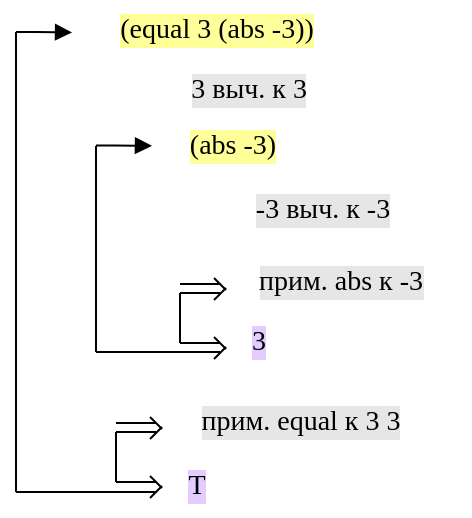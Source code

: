 <mxfile version="20.8.23" type="device" pages="7"><diagram name="s_1" id="HuyLs6DVUoabRSDxkg3d"><mxGraphModel dx="906" dy="537" grid="1" gridSize="10" guides="1" tooltips="1" connect="1" arrows="1" fold="1" page="1" pageScale="1" pageWidth="827" pageHeight="1169" math="0" shadow="0"><root><mxCell id="0"/><mxCell id="1" parent="0"/><mxCell id="yFyW5DAT1WnpGpFZxhR4-1" value="(equal 3 (abs -3))" style="text;html=1;align=center;verticalAlign=middle;resizable=0;points=[];autosize=1;strokeColor=none;fillColor=none;fontSize=14;fontFamily=Verdana;labelBackgroundColor=#FFFF99;" parent="1" vertex="1"><mxGeometry x="195" y="154" width="150" height="30" as="geometry"/></mxCell><mxCell id="yFyW5DAT1WnpGpFZxhR4-2" value="3 выч. к 3" style="text;html=1;align=center;verticalAlign=middle;resizable=0;points=[];autosize=1;strokeColor=none;fillColor=none;fontSize=14;fontFamily=Verdana;labelBackgroundColor=#E6E6E6;" parent="1" vertex="1"><mxGeometry x="236" y="184" width="100" height="30" as="geometry"/></mxCell><mxCell id="yFyW5DAT1WnpGpFZxhR4-3" value="(abs -3)" style="text;html=1;align=center;verticalAlign=middle;resizable=0;points=[];autosize=1;strokeColor=none;fillColor=none;fontSize=14;fontFamily=Verdana;fontColor=default;labelBackgroundColor=#FFFF99;" parent="1" vertex="1"><mxGeometry x="238" y="212" width="80" height="30" as="geometry"/></mxCell><mxCell id="yFyW5DAT1WnpGpFZxhR4-4" value="-3 выч. к -3" style="text;html=1;align=center;verticalAlign=middle;resizable=0;points=[];autosize=1;strokeColor=none;fillColor=none;fontSize=14;fontFamily=Verdana;labelBackgroundColor=#E6E6E6;" parent="1" vertex="1"><mxGeometry x="268" y="244" width="110" height="30" as="geometry"/></mxCell><mxCell id="yFyW5DAT1WnpGpFZxhR4-5" value="прим. abs к -3" style="text;html=1;align=center;verticalAlign=middle;resizable=0;points=[];autosize=1;strokeColor=none;fillColor=none;fontSize=14;fontFamily=Verdana;labelBackgroundColor=#E6E6E6;" parent="1" vertex="1"><mxGeometry x="267" y="280" width="130" height="30" as="geometry"/></mxCell><mxCell id="yFyW5DAT1WnpGpFZxhR4-6" value="3" style="text;html=1;align=left;verticalAlign=middle;resizable=0;points=[];autosize=1;strokeColor=none;fillColor=none;fontSize=14;fontFamily=Verdana;labelBackgroundColor=#E5CCFF;" parent="1" vertex="1"><mxGeometry x="286" y="310" width="30" height="30" as="geometry"/></mxCell><mxCell id="yFyW5DAT1WnpGpFZxhR4-7" value="прим. equal к 3 3" style="text;html=1;align=center;verticalAlign=middle;resizable=0;points=[];autosize=1;strokeColor=none;fillColor=none;fontSize=14;fontFamily=Verdana;labelBackgroundColor=#E6E6E6;" parent="1" vertex="1"><mxGeometry x="237" y="350" width="150" height="30" as="geometry"/></mxCell><mxCell id="yFyW5DAT1WnpGpFZxhR4-8" value="T" style="text;html=1;align=center;verticalAlign=middle;resizable=0;points=[];autosize=1;strokeColor=none;fillColor=none;fontSize=14;fontFamily=Verdana;labelBackgroundColor=#E5CCFF;" parent="1" vertex="1"><mxGeometry x="245" y="382" width="30" height="30" as="geometry"/></mxCell><mxCell id="yFyW5DAT1WnpGpFZxhR4-9" value="" style="endArrow=block;html=1;rounded=0;fontSize=15;entryX=-0.014;entryY=0.507;entryDx=0;entryDy=0;entryPerimeter=0;endFill=1;" parent="1" edge="1"><mxGeometry width="50" height="50" relative="1" as="geometry"><mxPoint x="170" y="170" as="sourcePoint"/><mxPoint x="198.04" y="170.21" as="targetPoint"/><Array as="points"><mxPoint x="180" y="170"/></Array></mxGeometry></mxCell><mxCell id="yFyW5DAT1WnpGpFZxhR4-10" value="" style="endArrow=none;html=1;rounded=0;fontSize=15;endFill=0;" parent="1" edge="1"><mxGeometry width="50" height="50" relative="1" as="geometry"><mxPoint x="170" y="400" as="sourcePoint"/><mxPoint x="240" y="400" as="targetPoint"/></mxGeometry></mxCell><mxCell id="yFyW5DAT1WnpGpFZxhR4-11" value="" style="endArrow=none;html=1;rounded=0;fontSize=15;" parent="1" edge="1"><mxGeometry width="50" height="50" relative="1" as="geometry"><mxPoint x="170" y="400" as="sourcePoint"/><mxPoint x="170" y="170" as="targetPoint"/></mxGeometry></mxCell><mxCell id="yFyW5DAT1WnpGpFZxhR4-12" value="" style="endArrow=none;html=1;rounded=0;fontSize=15;" parent="1" edge="1"><mxGeometry width="50" height="50" relative="1" as="geometry"><mxPoint x="220" y="395" as="sourcePoint"/><mxPoint x="240" y="395" as="targetPoint"/></mxGeometry></mxCell><mxCell id="yFyW5DAT1WnpGpFZxhR4-13" value="" style="endArrow=none;html=1;rounded=1;fontSize=15;endSize=5;" parent="1" edge="1"><mxGeometry width="50" height="50" relative="1" as="geometry"><mxPoint x="237" y="392" as="sourcePoint"/><mxPoint x="243" y="398" as="targetPoint"/><Array as="points"><mxPoint x="243" y="398"/></Array></mxGeometry></mxCell><mxCell id="yFyW5DAT1WnpGpFZxhR4-16" value="" style="endArrow=none;html=1;rounded=1;fontSize=15;strokeWidth=1;startSize=5;" parent="1" edge="1"><mxGeometry width="50" height="50" relative="1" as="geometry"><mxPoint x="243" y="397" as="sourcePoint"/><mxPoint x="237" y="403" as="targetPoint"/><Array as="points"><mxPoint x="237" y="403"/></Array></mxGeometry></mxCell><mxCell id="yFyW5DAT1WnpGpFZxhR4-17" value="" style="endArrow=none;html=1;rounded=0;fontSize=15;" parent="1" edge="1"><mxGeometry width="50" height="50" relative="1" as="geometry"><mxPoint x="220" y="365.5" as="sourcePoint"/><mxPoint x="240" y="365.5" as="targetPoint"/></mxGeometry></mxCell><mxCell id="yFyW5DAT1WnpGpFZxhR4-18" value="" style="endArrow=none;html=1;rounded=1;fontSize=15;endSize=5;" parent="1" edge="1"><mxGeometry width="50" height="50" relative="1" as="geometry"><mxPoint x="237" y="362.5" as="sourcePoint"/><mxPoint x="243" y="368.5" as="targetPoint"/><Array as="points"><mxPoint x="243" y="368.5"/></Array></mxGeometry></mxCell><mxCell id="yFyW5DAT1WnpGpFZxhR4-19" value="" style="endArrow=none;html=1;rounded=1;fontSize=15;strokeWidth=1;startSize=5;" parent="1" edge="1"><mxGeometry width="50" height="50" relative="1" as="geometry"><mxPoint x="243" y="367.5" as="sourcePoint"/><mxPoint x="237" y="373.5" as="targetPoint"/><Array as="points"><mxPoint x="237" y="373.5"/></Array></mxGeometry></mxCell><mxCell id="yFyW5DAT1WnpGpFZxhR4-20" value="" style="endArrow=none;html=1;rounded=1;strokeWidth=1;fontSize=15;startSize=5;endSize=5;" parent="1" edge="1"><mxGeometry width="50" height="50" relative="1" as="geometry"><mxPoint x="220" y="370" as="sourcePoint"/><mxPoint x="240" y="370" as="targetPoint"/></mxGeometry></mxCell><mxCell id="yFyW5DAT1WnpGpFZxhR4-21" value="" style="endArrow=none;html=1;rounded=1;strokeWidth=1;fontSize=15;startSize=5;endSize=5;" parent="1" edge="1"><mxGeometry width="50" height="50" relative="1" as="geometry"><mxPoint x="220" y="395" as="sourcePoint"/><mxPoint x="220" y="370" as="targetPoint"/></mxGeometry></mxCell><mxCell id="yFyW5DAT1WnpGpFZxhR4-22" value="" style="endArrow=block;html=1;rounded=0;fontSize=15;entryX=-0.014;entryY=0.507;entryDx=0;entryDy=0;entryPerimeter=0;endFill=1;" parent="1" edge="1"><mxGeometry width="50" height="50" relative="1" as="geometry"><mxPoint x="209.96" y="226.71" as="sourcePoint"/><mxPoint x="238.0" y="226.92" as="targetPoint"/><Array as="points"><mxPoint x="219.96" y="226.71"/></Array></mxGeometry></mxCell><mxCell id="yFyW5DAT1WnpGpFZxhR4-23" value="" style="endArrow=none;html=1;rounded=0;fontSize=15;" parent="1" edge="1"><mxGeometry width="50" height="50" relative="1" as="geometry"><mxPoint x="252" y="325.5" as="sourcePoint"/><mxPoint x="272" y="325.5" as="targetPoint"/></mxGeometry></mxCell><mxCell id="yFyW5DAT1WnpGpFZxhR4-24" value="" style="endArrow=none;html=1;rounded=1;fontSize=15;endSize=5;" parent="1" edge="1"><mxGeometry width="50" height="50" relative="1" as="geometry"><mxPoint x="269" y="322.5" as="sourcePoint"/><mxPoint x="275" y="328.5" as="targetPoint"/><Array as="points"><mxPoint x="275" y="328.5"/></Array></mxGeometry></mxCell><mxCell id="yFyW5DAT1WnpGpFZxhR4-25" value="" style="endArrow=none;html=1;rounded=1;fontSize=15;strokeWidth=1;startSize=5;" parent="1" edge="1"><mxGeometry width="50" height="50" relative="1" as="geometry"><mxPoint x="275" y="327.5" as="sourcePoint"/><mxPoint x="269" y="333.5" as="targetPoint"/><Array as="points"><mxPoint x="269" y="333.5"/></Array></mxGeometry></mxCell><mxCell id="yFyW5DAT1WnpGpFZxhR4-26" value="" style="endArrow=none;html=1;rounded=0;fontSize=15;" parent="1" edge="1"><mxGeometry width="50" height="50" relative="1" as="geometry"><mxPoint x="252" y="296" as="sourcePoint"/><mxPoint x="272" y="296" as="targetPoint"/></mxGeometry></mxCell><mxCell id="yFyW5DAT1WnpGpFZxhR4-27" value="" style="endArrow=none;html=1;rounded=1;fontSize=15;endSize=5;" parent="1" edge="1"><mxGeometry width="50" height="50" relative="1" as="geometry"><mxPoint x="269" y="293" as="sourcePoint"/><mxPoint x="275" y="299" as="targetPoint"/><Array as="points"><mxPoint x="275" y="299"/></Array></mxGeometry></mxCell><mxCell id="yFyW5DAT1WnpGpFZxhR4-28" value="" style="endArrow=none;html=1;rounded=1;fontSize=15;strokeWidth=1;startSize=5;" parent="1" edge="1"><mxGeometry width="50" height="50" relative="1" as="geometry"><mxPoint x="275" y="298" as="sourcePoint"/><mxPoint x="269" y="304" as="targetPoint"/><Array as="points"><mxPoint x="269" y="304"/></Array></mxGeometry></mxCell><mxCell id="yFyW5DAT1WnpGpFZxhR4-29" value="" style="endArrow=none;html=1;rounded=1;strokeWidth=1;fontSize=15;startSize=5;endSize=5;" parent="1" edge="1"><mxGeometry width="50" height="50" relative="1" as="geometry"><mxPoint x="252" y="300.5" as="sourcePoint"/><mxPoint x="272" y="300.5" as="targetPoint"/></mxGeometry></mxCell><mxCell id="yFyW5DAT1WnpGpFZxhR4-30" value="" style="endArrow=none;html=1;rounded=1;strokeWidth=1;fontSize=15;startSize=5;endSize=5;" parent="1" edge="1"><mxGeometry width="50" height="50" relative="1" as="geometry"><mxPoint x="252" y="325.5" as="sourcePoint"/><mxPoint x="252" y="300.5" as="targetPoint"/></mxGeometry></mxCell><mxCell id="yFyW5DAT1WnpGpFZxhR4-31" value="" style="endArrow=none;html=1;rounded=1;strokeWidth=1;fontSize=15;startSize=5;endSize=5;" parent="1" edge="1"><mxGeometry width="50" height="50" relative="1" as="geometry"><mxPoint x="210" y="330" as="sourcePoint"/><mxPoint x="272" y="330" as="targetPoint"/></mxGeometry></mxCell><mxCell id="yFyW5DAT1WnpGpFZxhR4-32" value="" style="endArrow=none;html=1;rounded=1;strokeWidth=1;fontSize=15;startSize=5;endSize=5;" parent="1" edge="1"><mxGeometry width="50" height="50" relative="1" as="geometry"><mxPoint x="210" y="330" as="sourcePoint"/><mxPoint x="210" y="227" as="targetPoint"/></mxGeometry></mxCell></root></mxGraphModel></diagram><diagram id="2WqOzYjUDANoFOeyHtEJ" name="s_2"><mxGraphModel dx="906" dy="537" grid="1" gridSize="10" guides="1" tooltips="1" connect="1" arrows="1" fold="1" page="1" pageScale="1" pageWidth="827" pageHeight="1169" math="0" shadow="0"><root><mxCell id="0"/><mxCell id="1" parent="0"/><mxCell id="e6oYolehQ1cBjTBzYpd1-1" value="(equal (+ 1 2) 3)" style="text;html=1;align=center;verticalAlign=middle;resizable=0;points=[];autosize=1;strokeColor=none;fillColor=none;fontSize=14;fontFamily=Verdana;labelBackgroundColor=#FFFF99;" parent="1" vertex="1"><mxGeometry x="200" y="154" width="140" height="30" as="geometry"/></mxCell><mxCell id="e6oYolehQ1cBjTBzYpd1-2" value="3 выч. к 3" style="text;html=1;align=center;verticalAlign=middle;resizable=0;points=[];autosize=1;strokeColor=none;fillColor=none;fontSize=14;fontFamily=Verdana;labelBackgroundColor=#E6E6E6;" parent="1" vertex="1"><mxGeometry x="237" y="320" width="100" height="30" as="geometry"/></mxCell><mxCell id="e6oYolehQ1cBjTBzYpd1-3" value="(+ 1 2)" style="text;html=1;align=center;verticalAlign=middle;resizable=0;points=[];autosize=1;strokeColor=none;fillColor=none;fontSize=14;fontFamily=Verdana;fontColor=default;labelBackgroundColor=#FFFF99;" parent="1" vertex="1"><mxGeometry x="236" y="184" width="80" height="30" as="geometry"/></mxCell><mxCell id="e6oYolehQ1cBjTBzYpd1-4" value="1 выч. к 1" style="text;html=1;align=center;verticalAlign=middle;resizable=0;points=[];autosize=1;strokeColor=none;fillColor=none;fontSize=14;fontFamily=Verdana;labelBackgroundColor=#E6E6E6;" parent="1" vertex="1"><mxGeometry x="267" y="210" width="100" height="30" as="geometry"/></mxCell><mxCell id="e6oYolehQ1cBjTBzYpd1-5" value="прим. + к 1 2" style="text;html=1;align=center;verticalAlign=middle;resizable=0;points=[];autosize=1;strokeColor=none;fillColor=none;fontSize=14;fontFamily=Verdana;labelBackgroundColor=#E6E6E6;" parent="1" vertex="1"><mxGeometry x="269" y="263" width="120" height="30" as="geometry"/></mxCell><mxCell id="e6oYolehQ1cBjTBzYpd1-6" value="3" style="text;html=1;align=left;verticalAlign=middle;resizable=0;points=[];autosize=1;strokeColor=none;fillColor=none;fontSize=14;fontFamily=Verdana;labelBackgroundColor=#E5CCFF;" parent="1" vertex="1"><mxGeometry x="285" y="290" width="30" height="30" as="geometry"/></mxCell><mxCell id="e6oYolehQ1cBjTBzYpd1-7" value="прим. equal к 3 3" style="text;html=1;align=center;verticalAlign=middle;resizable=0;points=[];autosize=1;strokeColor=none;fillColor=none;fontSize=14;fontFamily=Verdana;labelBackgroundColor=#E6E6E6;" parent="1" vertex="1"><mxGeometry x="237" y="350" width="150" height="30" as="geometry"/></mxCell><mxCell id="e6oYolehQ1cBjTBzYpd1-8" value="T" style="text;html=1;align=center;verticalAlign=middle;resizable=0;points=[];autosize=1;strokeColor=none;fillColor=none;fontSize=14;fontFamily=Verdana;labelBackgroundColor=#E5CCFF;" parent="1" vertex="1"><mxGeometry x="245" y="382" width="30" height="30" as="geometry"/></mxCell><mxCell id="e6oYolehQ1cBjTBzYpd1-9" value="" style="endArrow=block;html=1;rounded=0;fontSize=15;entryX=-0.014;entryY=0.507;entryDx=0;entryDy=0;entryPerimeter=0;endFill=1;" parent="1" edge="1"><mxGeometry width="50" height="50" relative="1" as="geometry"><mxPoint x="170" y="170" as="sourcePoint"/><mxPoint x="198.04" y="170.21" as="targetPoint"/><Array as="points"><mxPoint x="180" y="170"/></Array></mxGeometry></mxCell><mxCell id="e6oYolehQ1cBjTBzYpd1-10" value="" style="endArrow=none;html=1;rounded=0;fontSize=15;endFill=0;" parent="1" edge="1"><mxGeometry width="50" height="50" relative="1" as="geometry"><mxPoint x="170" y="400" as="sourcePoint"/><mxPoint x="240" y="400" as="targetPoint"/></mxGeometry></mxCell><mxCell id="e6oYolehQ1cBjTBzYpd1-11" value="" style="endArrow=none;html=1;rounded=0;fontSize=15;" parent="1" edge="1"><mxGeometry width="50" height="50" relative="1" as="geometry"><mxPoint x="170" y="400" as="sourcePoint"/><mxPoint x="170" y="170" as="targetPoint"/></mxGeometry></mxCell><mxCell id="e6oYolehQ1cBjTBzYpd1-12" value="" style="endArrow=none;html=1;rounded=0;fontSize=15;" parent="1" edge="1"><mxGeometry width="50" height="50" relative="1" as="geometry"><mxPoint x="220" y="395" as="sourcePoint"/><mxPoint x="240" y="395" as="targetPoint"/></mxGeometry></mxCell><mxCell id="e6oYolehQ1cBjTBzYpd1-13" value="" style="endArrow=none;html=1;rounded=1;fontSize=15;endSize=5;" parent="1" edge="1"><mxGeometry width="50" height="50" relative="1" as="geometry"><mxPoint x="237" y="392" as="sourcePoint"/><mxPoint x="243" y="398" as="targetPoint"/><Array as="points"><mxPoint x="243" y="398"/></Array></mxGeometry></mxCell><mxCell id="e6oYolehQ1cBjTBzYpd1-14" value="" style="endArrow=none;html=1;rounded=1;fontSize=15;strokeWidth=1;startSize=5;" parent="1" edge="1"><mxGeometry width="50" height="50" relative="1" as="geometry"><mxPoint x="243" y="397" as="sourcePoint"/><mxPoint x="237" y="403" as="targetPoint"/><Array as="points"><mxPoint x="237" y="403"/></Array></mxGeometry></mxCell><mxCell id="e6oYolehQ1cBjTBzYpd1-15" value="" style="endArrow=none;html=1;rounded=0;fontSize=15;" parent="1" edge="1"><mxGeometry width="50" height="50" relative="1" as="geometry"><mxPoint x="220" y="365.5" as="sourcePoint"/><mxPoint x="240" y="365.5" as="targetPoint"/></mxGeometry></mxCell><mxCell id="e6oYolehQ1cBjTBzYpd1-16" value="" style="endArrow=none;html=1;rounded=1;fontSize=15;endSize=5;" parent="1" edge="1"><mxGeometry width="50" height="50" relative="1" as="geometry"><mxPoint x="237" y="362.5" as="sourcePoint"/><mxPoint x="243" y="368.5" as="targetPoint"/><Array as="points"><mxPoint x="243" y="368.5"/></Array></mxGeometry></mxCell><mxCell id="e6oYolehQ1cBjTBzYpd1-17" value="" style="endArrow=none;html=1;rounded=1;fontSize=15;strokeWidth=1;startSize=5;" parent="1" edge="1"><mxGeometry width="50" height="50" relative="1" as="geometry"><mxPoint x="243" y="367.5" as="sourcePoint"/><mxPoint x="237" y="373.5" as="targetPoint"/><Array as="points"><mxPoint x="237" y="373.5"/></Array></mxGeometry></mxCell><mxCell id="e6oYolehQ1cBjTBzYpd1-18" value="" style="endArrow=none;html=1;rounded=1;strokeWidth=1;fontSize=15;startSize=5;endSize=5;" parent="1" edge="1"><mxGeometry width="50" height="50" relative="1" as="geometry"><mxPoint x="220" y="370" as="sourcePoint"/><mxPoint x="240" y="370" as="targetPoint"/></mxGeometry></mxCell><mxCell id="e6oYolehQ1cBjTBzYpd1-19" value="" style="endArrow=none;html=1;rounded=1;strokeWidth=1;fontSize=15;startSize=5;endSize=5;" parent="1" edge="1"><mxGeometry width="50" height="50" relative="1" as="geometry"><mxPoint x="220" y="395" as="sourcePoint"/><mxPoint x="220" y="370" as="targetPoint"/></mxGeometry></mxCell><mxCell id="e6oYolehQ1cBjTBzYpd1-20" value="" style="endArrow=block;html=1;rounded=0;fontSize=15;entryX=-0.014;entryY=0.507;entryDx=0;entryDy=0;entryPerimeter=0;endFill=1;" parent="1" edge="1"><mxGeometry width="50" height="50" relative="1" as="geometry"><mxPoint x="209.96" y="198.71" as="sourcePoint"/><mxPoint x="238.0" y="198.92" as="targetPoint"/><Array as="points"><mxPoint x="219.96" y="198.71"/></Array></mxGeometry></mxCell><mxCell id="e6oYolehQ1cBjTBzYpd1-21" value="" style="endArrow=none;html=1;rounded=0;fontSize=15;" parent="1" edge="1"><mxGeometry width="50" height="50" relative="1" as="geometry"><mxPoint x="252" y="305.5" as="sourcePoint"/><mxPoint x="272" y="305.5" as="targetPoint"/></mxGeometry></mxCell><mxCell id="e6oYolehQ1cBjTBzYpd1-22" value="" style="endArrow=none;html=1;rounded=1;fontSize=15;endSize=5;" parent="1" edge="1"><mxGeometry width="50" height="50" relative="1" as="geometry"><mxPoint x="269" y="302.5" as="sourcePoint"/><mxPoint x="275" y="308.5" as="targetPoint"/><Array as="points"><mxPoint x="275" y="308.5"/></Array></mxGeometry></mxCell><mxCell id="e6oYolehQ1cBjTBzYpd1-23" value="" style="endArrow=none;html=1;rounded=1;fontSize=15;strokeWidth=1;startSize=5;" parent="1" edge="1"><mxGeometry width="50" height="50" relative="1" as="geometry"><mxPoint x="275" y="307.5" as="sourcePoint"/><mxPoint x="269" y="313.5" as="targetPoint"/><Array as="points"><mxPoint x="269" y="313.5"/></Array></mxGeometry></mxCell><mxCell id="e6oYolehQ1cBjTBzYpd1-24" value="" style="endArrow=none;html=1;rounded=0;fontSize=15;" parent="1" edge="1"><mxGeometry width="50" height="50" relative="1" as="geometry"><mxPoint x="252" y="276" as="sourcePoint"/><mxPoint x="272" y="276" as="targetPoint"/></mxGeometry></mxCell><mxCell id="e6oYolehQ1cBjTBzYpd1-25" value="" style="endArrow=none;html=1;rounded=1;fontSize=15;endSize=5;" parent="1" edge="1"><mxGeometry width="50" height="50" relative="1" as="geometry"><mxPoint x="269" y="273" as="sourcePoint"/><mxPoint x="275" y="279" as="targetPoint"/><Array as="points"><mxPoint x="275" y="279"/></Array></mxGeometry></mxCell><mxCell id="e6oYolehQ1cBjTBzYpd1-26" value="" style="endArrow=none;html=1;rounded=1;fontSize=15;strokeWidth=1;startSize=5;" parent="1" edge="1"><mxGeometry width="50" height="50" relative="1" as="geometry"><mxPoint x="275" y="278" as="sourcePoint"/><mxPoint x="269" y="284" as="targetPoint"/><Array as="points"><mxPoint x="269" y="284"/></Array></mxGeometry></mxCell><mxCell id="e6oYolehQ1cBjTBzYpd1-27" value="" style="endArrow=none;html=1;rounded=1;strokeWidth=1;fontSize=15;startSize=5;endSize=5;" parent="1" edge="1"><mxGeometry width="50" height="50" relative="1" as="geometry"><mxPoint x="252" y="280.5" as="sourcePoint"/><mxPoint x="272" y="280.5" as="targetPoint"/></mxGeometry></mxCell><mxCell id="e6oYolehQ1cBjTBzYpd1-28" value="" style="endArrow=none;html=1;rounded=1;strokeWidth=1;fontSize=15;startSize=5;endSize=5;" parent="1" edge="1"><mxGeometry width="50" height="50" relative="1" as="geometry"><mxPoint x="252" y="305.5" as="sourcePoint"/><mxPoint x="252" y="280.5" as="targetPoint"/></mxGeometry></mxCell><mxCell id="e6oYolehQ1cBjTBzYpd1-29" value="" style="endArrow=none;html=1;rounded=1;strokeWidth=1;fontSize=15;startSize=5;endSize=5;" parent="1" edge="1"><mxGeometry width="50" height="50" relative="1" as="geometry"><mxPoint x="210" y="310" as="sourcePoint"/><mxPoint x="272" y="310" as="targetPoint"/></mxGeometry></mxCell><mxCell id="e6oYolehQ1cBjTBzYpd1-30" value="" style="endArrow=none;html=1;rounded=1;strokeWidth=1;fontSize=15;startSize=5;endSize=5;" parent="1" edge="1"><mxGeometry width="50" height="50" relative="1" as="geometry"><mxPoint x="210" y="310" as="sourcePoint"/><mxPoint x="210" y="199" as="targetPoint"/></mxGeometry></mxCell><mxCell id="e6oYolehQ1cBjTBzYpd1-31" value="2 выч. к 2" style="text;html=1;align=center;verticalAlign=middle;resizable=0;points=[];autosize=1;strokeColor=none;fillColor=none;fontSize=14;fontFamily=Verdana;labelBackgroundColor=#E6E6E6;" parent="1" vertex="1"><mxGeometry x="267" y="236" width="100" height="30" as="geometry"/></mxCell></root></mxGraphModel></diagram><diagram id="Y7v7yRm9TGwKe4yMTeOn" name="s_3"><mxGraphModel dx="906" dy="537" grid="1" gridSize="10" guides="1" tooltips="1" connect="1" arrows="1" fold="1" page="1" pageScale="1" pageWidth="827" pageHeight="1169" math="0" shadow="0"><root><mxCell id="0"/><mxCell id="1" parent="0"/><mxCell id="8ORWWFvjfaJrl9U4t-mb-1" value="(equal (* 4 7) 21)" style="text;html=1;align=center;verticalAlign=middle;resizable=0;points=[];autosize=1;strokeColor=none;fillColor=none;fontSize=14;fontFamily=Verdana;labelBackgroundColor=#FFFF99;" parent="1" vertex="1"><mxGeometry x="198" y="154" width="150" height="30" as="geometry"/></mxCell><mxCell id="8ORWWFvjfaJrl9U4t-mb-2" value="21 выч. к 21" style="text;html=1;align=center;verticalAlign=middle;resizable=0;points=[];autosize=1;strokeColor=none;fillColor=none;fontSize=14;fontFamily=Verdana;labelBackgroundColor=#E6E6E6;" parent="1" vertex="1"><mxGeometry x="235" y="320" width="120" height="30" as="geometry"/></mxCell><mxCell id="8ORWWFvjfaJrl9U4t-mb-3" value="(* 4 7)" style="text;html=1;align=center;verticalAlign=middle;resizable=0;points=[];autosize=1;strokeColor=none;fillColor=none;fontSize=14;fontFamily=Verdana;fontColor=default;labelBackgroundColor=#FFFF99;" parent="1" vertex="1"><mxGeometry x="239" y="184" width="70" height="30" as="geometry"/></mxCell><mxCell id="8ORWWFvjfaJrl9U4t-mb-4" value="4 выч. к 4" style="text;html=1;align=center;verticalAlign=middle;resizable=0;points=[];autosize=1;strokeColor=none;fillColor=none;fontSize=14;fontFamily=Verdana;labelBackgroundColor=#E6E6E6;" parent="1" vertex="1"><mxGeometry x="267" y="210" width="100" height="30" as="geometry"/></mxCell><mxCell id="8ORWWFvjfaJrl9U4t-mb-5" value="прим. * к 4 7" style="text;html=1;align=center;verticalAlign=middle;resizable=0;points=[];autosize=1;strokeColor=none;fillColor=none;fontSize=14;fontFamily=Verdana;labelBackgroundColor=#E6E6E6;" parent="1" vertex="1"><mxGeometry x="267" y="263" width="120" height="30" as="geometry"/></mxCell><mxCell id="8ORWWFvjfaJrl9U4t-mb-6" value="28" style="text;html=1;align=left;verticalAlign=middle;resizable=0;points=[];autosize=1;strokeColor=none;fillColor=none;fontSize=14;fontFamily=Verdana;labelBackgroundColor=#E5CCFF;" parent="1" vertex="1"><mxGeometry x="285" y="290" width="40" height="30" as="geometry"/></mxCell><mxCell id="8ORWWFvjfaJrl9U4t-mb-7" value="прим. equal к 28 21" style="text;html=1;align=center;verticalAlign=middle;resizable=0;points=[];autosize=1;strokeColor=none;fillColor=none;fontSize=14;fontFamily=Verdana;labelBackgroundColor=#E6E6E6;" parent="1" vertex="1"><mxGeometry x="236" y="350" width="170" height="30" as="geometry"/></mxCell><mxCell id="8ORWWFvjfaJrl9U4t-mb-8" value="" style="endArrow=block;html=1;rounded=0;fontSize=15;entryX=-0.014;entryY=0.507;entryDx=0;entryDy=0;entryPerimeter=0;endFill=1;" parent="1" edge="1"><mxGeometry width="50" height="50" relative="1" as="geometry"><mxPoint x="170" y="170" as="sourcePoint"/><mxPoint x="198.04" y="170.21" as="targetPoint"/><Array as="points"><mxPoint x="180" y="170"/></Array></mxGeometry></mxCell><mxCell id="8ORWWFvjfaJrl9U4t-mb-9" value="" style="endArrow=none;html=1;rounded=0;fontSize=15;endFill=0;" parent="1" edge="1"><mxGeometry width="50" height="50" relative="1" as="geometry"><mxPoint x="170" y="400" as="sourcePoint"/><mxPoint x="240" y="400" as="targetPoint"/></mxGeometry></mxCell><mxCell id="8ORWWFvjfaJrl9U4t-mb-10" value="" style="endArrow=none;html=1;rounded=0;fontSize=15;" parent="1" edge="1"><mxGeometry width="50" height="50" relative="1" as="geometry"><mxPoint x="170" y="400" as="sourcePoint"/><mxPoint x="170" y="170" as="targetPoint"/></mxGeometry></mxCell><mxCell id="8ORWWFvjfaJrl9U4t-mb-11" value="" style="endArrow=none;html=1;rounded=0;fontSize=15;" parent="1" edge="1"><mxGeometry width="50" height="50" relative="1" as="geometry"><mxPoint x="220" y="395" as="sourcePoint"/><mxPoint x="240" y="395" as="targetPoint"/></mxGeometry></mxCell><mxCell id="8ORWWFvjfaJrl9U4t-mb-12" value="" style="endArrow=none;html=1;rounded=1;fontSize=15;endSize=5;" parent="1" edge="1"><mxGeometry width="50" height="50" relative="1" as="geometry"><mxPoint x="237" y="392" as="sourcePoint"/><mxPoint x="243" y="398" as="targetPoint"/><Array as="points"><mxPoint x="243" y="398"/></Array></mxGeometry></mxCell><mxCell id="8ORWWFvjfaJrl9U4t-mb-13" value="" style="endArrow=none;html=1;rounded=1;fontSize=15;strokeWidth=1;startSize=5;" parent="1" edge="1"><mxGeometry width="50" height="50" relative="1" as="geometry"><mxPoint x="243" y="397" as="sourcePoint"/><mxPoint x="237" y="403" as="targetPoint"/><Array as="points"><mxPoint x="237" y="403"/></Array></mxGeometry></mxCell><mxCell id="8ORWWFvjfaJrl9U4t-mb-14" value="" style="endArrow=none;html=1;rounded=0;fontSize=15;" parent="1" edge="1"><mxGeometry width="50" height="50" relative="1" as="geometry"><mxPoint x="220" y="365.5" as="sourcePoint"/><mxPoint x="240" y="365.5" as="targetPoint"/></mxGeometry></mxCell><mxCell id="8ORWWFvjfaJrl9U4t-mb-15" value="" style="endArrow=none;html=1;rounded=1;fontSize=15;endSize=5;" parent="1" edge="1"><mxGeometry width="50" height="50" relative="1" as="geometry"><mxPoint x="237" y="362.5" as="sourcePoint"/><mxPoint x="243" y="368.5" as="targetPoint"/><Array as="points"><mxPoint x="243" y="368.5"/></Array></mxGeometry></mxCell><mxCell id="8ORWWFvjfaJrl9U4t-mb-16" value="" style="endArrow=none;html=1;rounded=1;fontSize=15;strokeWidth=1;startSize=5;" parent="1" edge="1"><mxGeometry width="50" height="50" relative="1" as="geometry"><mxPoint x="243" y="367.5" as="sourcePoint"/><mxPoint x="237" y="373.5" as="targetPoint"/><Array as="points"><mxPoint x="237" y="373.5"/></Array></mxGeometry></mxCell><mxCell id="8ORWWFvjfaJrl9U4t-mb-17" value="" style="endArrow=none;html=1;rounded=1;strokeWidth=1;fontSize=15;startSize=5;endSize=5;" parent="1" edge="1"><mxGeometry width="50" height="50" relative="1" as="geometry"><mxPoint x="220" y="370" as="sourcePoint"/><mxPoint x="240" y="370" as="targetPoint"/></mxGeometry></mxCell><mxCell id="8ORWWFvjfaJrl9U4t-mb-18" value="" style="endArrow=none;html=1;rounded=1;strokeWidth=1;fontSize=15;startSize=5;endSize=5;" parent="1" edge="1"><mxGeometry width="50" height="50" relative="1" as="geometry"><mxPoint x="220" y="395" as="sourcePoint"/><mxPoint x="220" y="370" as="targetPoint"/></mxGeometry></mxCell><mxCell id="8ORWWFvjfaJrl9U4t-mb-19" value="" style="endArrow=block;html=1;rounded=0;fontSize=15;entryX=-0.014;entryY=0.507;entryDx=0;entryDy=0;entryPerimeter=0;endFill=1;" parent="1" edge="1"><mxGeometry width="50" height="50" relative="1" as="geometry"><mxPoint x="209.96" y="198.71" as="sourcePoint"/><mxPoint x="238.0" y="198.92" as="targetPoint"/><Array as="points"><mxPoint x="219.96" y="198.71"/></Array></mxGeometry></mxCell><mxCell id="8ORWWFvjfaJrl9U4t-mb-20" value="" style="endArrow=none;html=1;rounded=0;fontSize=15;" parent="1" edge="1"><mxGeometry width="50" height="50" relative="1" as="geometry"><mxPoint x="252" y="305.5" as="sourcePoint"/><mxPoint x="272" y="305.5" as="targetPoint"/></mxGeometry></mxCell><mxCell id="8ORWWFvjfaJrl9U4t-mb-21" value="" style="endArrow=none;html=1;rounded=1;fontSize=15;endSize=5;" parent="1" edge="1"><mxGeometry width="50" height="50" relative="1" as="geometry"><mxPoint x="269" y="302.5" as="sourcePoint"/><mxPoint x="275" y="308.5" as="targetPoint"/><Array as="points"><mxPoint x="275" y="308.5"/></Array></mxGeometry></mxCell><mxCell id="8ORWWFvjfaJrl9U4t-mb-22" value="" style="endArrow=none;html=1;rounded=1;fontSize=15;strokeWidth=1;startSize=5;" parent="1" edge="1"><mxGeometry width="50" height="50" relative="1" as="geometry"><mxPoint x="275" y="307.5" as="sourcePoint"/><mxPoint x="269" y="313.5" as="targetPoint"/><Array as="points"><mxPoint x="269" y="313.5"/></Array></mxGeometry></mxCell><mxCell id="8ORWWFvjfaJrl9U4t-mb-23" value="" style="endArrow=none;html=1;rounded=0;fontSize=15;" parent="1" edge="1"><mxGeometry width="50" height="50" relative="1" as="geometry"><mxPoint x="252" y="276" as="sourcePoint"/><mxPoint x="272" y="276" as="targetPoint"/></mxGeometry></mxCell><mxCell id="8ORWWFvjfaJrl9U4t-mb-24" value="" style="endArrow=none;html=1;rounded=1;fontSize=15;endSize=5;" parent="1" edge="1"><mxGeometry width="50" height="50" relative="1" as="geometry"><mxPoint x="269" y="273" as="sourcePoint"/><mxPoint x="275" y="279" as="targetPoint"/><Array as="points"><mxPoint x="275" y="279"/></Array></mxGeometry></mxCell><mxCell id="8ORWWFvjfaJrl9U4t-mb-25" value="" style="endArrow=none;html=1;rounded=1;fontSize=15;strokeWidth=1;startSize=5;" parent="1" edge="1"><mxGeometry width="50" height="50" relative="1" as="geometry"><mxPoint x="275" y="278" as="sourcePoint"/><mxPoint x="269" y="284" as="targetPoint"/><Array as="points"><mxPoint x="269" y="284"/></Array></mxGeometry></mxCell><mxCell id="8ORWWFvjfaJrl9U4t-mb-26" value="" style="endArrow=none;html=1;rounded=1;strokeWidth=1;fontSize=15;startSize=5;endSize=5;" parent="1" edge="1"><mxGeometry width="50" height="50" relative="1" as="geometry"><mxPoint x="252" y="280.5" as="sourcePoint"/><mxPoint x="272" y="280.5" as="targetPoint"/></mxGeometry></mxCell><mxCell id="8ORWWFvjfaJrl9U4t-mb-27" value="" style="endArrow=none;html=1;rounded=1;strokeWidth=1;fontSize=15;startSize=5;endSize=5;" parent="1" edge="1"><mxGeometry width="50" height="50" relative="1" as="geometry"><mxPoint x="252" y="305.5" as="sourcePoint"/><mxPoint x="252" y="280.5" as="targetPoint"/></mxGeometry></mxCell><mxCell id="8ORWWFvjfaJrl9U4t-mb-28" value="" style="endArrow=none;html=1;rounded=1;strokeWidth=1;fontSize=15;startSize=5;endSize=5;" parent="1" edge="1"><mxGeometry width="50" height="50" relative="1" as="geometry"><mxPoint x="210" y="310" as="sourcePoint"/><mxPoint x="272" y="310" as="targetPoint"/></mxGeometry></mxCell><mxCell id="8ORWWFvjfaJrl9U4t-mb-29" value="" style="endArrow=none;html=1;rounded=1;strokeWidth=1;fontSize=15;startSize=5;endSize=5;" parent="1" edge="1"><mxGeometry width="50" height="50" relative="1" as="geometry"><mxPoint x="210" y="310" as="sourcePoint"/><mxPoint x="210" y="199" as="targetPoint"/></mxGeometry></mxCell><mxCell id="8ORWWFvjfaJrl9U4t-mb-30" value="7 выч. к 7" style="text;html=1;align=center;verticalAlign=middle;resizable=0;points=[];autosize=1;strokeColor=none;fillColor=none;fontSize=14;fontFamily=Verdana;labelBackgroundColor=#E6E6E6;" parent="1" vertex="1"><mxGeometry x="267" y="236" width="100" height="30" as="geometry"/></mxCell><mxCell id="8ORWWFvjfaJrl9U4t-mb-31" value="NIL" style="text;html=1;align=left;verticalAlign=middle;resizable=0;points=[];autosize=1;strokeColor=none;fillColor=none;fontSize=14;fontFamily=Verdana;labelBackgroundColor=#E5CCFF;" parent="1" vertex="1"><mxGeometry x="254" y="382" width="50" height="30" as="geometry"/></mxCell></root></mxGraphModel></diagram><diagram id="krjETKBF9koY03yXdzcL" name="s_4"><mxGraphModel dx="906" dy="537" grid="1" gridSize="10" guides="1" tooltips="1" connect="1" arrows="1" fold="1" page="1" pageScale="1" pageWidth="827" pageHeight="1169" math="0" shadow="0"><root><mxCell id="0"/><mxCell id="1" parent="0"/><mxCell id="s-xJ6PiGe6ZeLwj6maLW-1" value="(equal (* 2 3) (+ 7 2))" style="text;html=1;align=center;verticalAlign=middle;resizable=0;points=[];autosize=1;strokeColor=none;fillColor=none;fontSize=14;fontFamily=Verdana;labelBackgroundColor=#FFFF99;" parent="1" vertex="1"><mxGeometry x="195" y="154" width="190" height="30" as="geometry"/></mxCell><mxCell id="s-xJ6PiGe6ZeLwj6maLW-3" value="(* 2 3)" style="text;html=1;align=center;verticalAlign=middle;resizable=0;points=[];autosize=1;strokeColor=none;fillColor=none;fontSize=14;fontFamily=Verdana;fontColor=default;labelBackgroundColor=#FFFF99;" parent="1" vertex="1"><mxGeometry x="239" y="184" width="70" height="30" as="geometry"/></mxCell><mxCell id="s-xJ6PiGe6ZeLwj6maLW-4" value="2 выч. к 2" style="text;html=1;align=center;verticalAlign=middle;resizable=0;points=[];autosize=1;strokeColor=none;fillColor=none;fontSize=14;fontFamily=Verdana;labelBackgroundColor=#E6E6E6;" parent="1" vertex="1"><mxGeometry x="267" y="210" width="100" height="30" as="geometry"/></mxCell><mxCell id="s-xJ6PiGe6ZeLwj6maLW-5" value="прим. * к 2 3" style="text;html=1;align=center;verticalAlign=middle;resizable=0;points=[];autosize=1;strokeColor=none;fillColor=none;fontSize=14;fontFamily=Verdana;labelBackgroundColor=#E6E6E6;" parent="1" vertex="1"><mxGeometry x="267" y="263" width="120" height="30" as="geometry"/></mxCell><mxCell id="s-xJ6PiGe6ZeLwj6maLW-6" value="6" style="text;html=1;align=left;verticalAlign=middle;resizable=0;points=[];autosize=1;strokeColor=none;fillColor=none;fontSize=14;fontFamily=Verdana;labelBackgroundColor=#E5CCFF;" parent="1" vertex="1"><mxGeometry x="285" y="290" width="30" height="30" as="geometry"/></mxCell><mxCell id="s-xJ6PiGe6ZeLwj6maLW-7" value="прим. equal к 6 9" style="text;html=1;align=center;verticalAlign=middle;resizable=0;points=[];autosize=1;strokeColor=none;fillColor=none;fontSize=14;fontFamily=Verdana;labelBackgroundColor=#E6E6E6;" parent="1" vertex="1"><mxGeometry x="250" y="459" width="150" height="30" as="geometry"/></mxCell><mxCell id="s-xJ6PiGe6ZeLwj6maLW-8" value="" style="endArrow=block;html=1;rounded=0;fontSize=15;entryX=-0.014;entryY=0.507;entryDx=0;entryDy=0;entryPerimeter=0;endFill=1;" parent="1" edge="1"><mxGeometry width="50" height="50" relative="1" as="geometry"><mxPoint x="170" y="170" as="sourcePoint"/><mxPoint x="198.04" y="170.21" as="targetPoint"/><Array as="points"><mxPoint x="180" y="170"/></Array></mxGeometry></mxCell><mxCell id="s-xJ6PiGe6ZeLwj6maLW-9" value="" style="endArrow=none;html=1;rounded=0;fontSize=15;endFill=0;" parent="1" edge="1"><mxGeometry width="50" height="50" relative="1" as="geometry"><mxPoint x="170" y="509" as="sourcePoint"/><mxPoint x="244" y="508.72" as="targetPoint"/></mxGeometry></mxCell><mxCell id="s-xJ6PiGe6ZeLwj6maLW-10" value="" style="endArrow=none;html=1;rounded=0;fontSize=15;" parent="1" edge="1"><mxGeometry width="50" height="50" relative="1" as="geometry"><mxPoint x="170" y="510" as="sourcePoint"/><mxPoint x="170" y="170" as="targetPoint"/></mxGeometry></mxCell><mxCell id="s-xJ6PiGe6ZeLwj6maLW-11" value="" style="endArrow=none;html=1;rounded=0;fontSize=15;" parent="1" edge="1"><mxGeometry width="50" height="50" relative="1" as="geometry"><mxPoint x="224" y="504" as="sourcePoint"/><mxPoint x="244" y="504" as="targetPoint"/></mxGeometry></mxCell><mxCell id="s-xJ6PiGe6ZeLwj6maLW-12" value="" style="endArrow=none;html=1;rounded=1;fontSize=15;endSize=5;" parent="1" edge="1"><mxGeometry width="50" height="50" relative="1" as="geometry"><mxPoint x="241" y="501" as="sourcePoint"/><mxPoint x="247" y="507" as="targetPoint"/><Array as="points"><mxPoint x="247" y="507"/></Array></mxGeometry></mxCell><mxCell id="s-xJ6PiGe6ZeLwj6maLW-13" value="" style="endArrow=none;html=1;rounded=1;fontSize=15;strokeWidth=1;startSize=5;" parent="1" edge="1"><mxGeometry width="50" height="50" relative="1" as="geometry"><mxPoint x="247" y="506" as="sourcePoint"/><mxPoint x="241" y="512" as="targetPoint"/><Array as="points"><mxPoint x="241" y="512"/></Array></mxGeometry></mxCell><mxCell id="s-xJ6PiGe6ZeLwj6maLW-14" value="" style="endArrow=none;html=1;rounded=0;fontSize=15;" parent="1" edge="1"><mxGeometry width="50" height="50" relative="1" as="geometry"><mxPoint x="224" y="474.5" as="sourcePoint"/><mxPoint x="244" y="474.5" as="targetPoint"/></mxGeometry></mxCell><mxCell id="s-xJ6PiGe6ZeLwj6maLW-15" value="" style="endArrow=none;html=1;rounded=1;fontSize=15;endSize=5;" parent="1" edge="1"><mxGeometry width="50" height="50" relative="1" as="geometry"><mxPoint x="241" y="471.5" as="sourcePoint"/><mxPoint x="247" y="477.5" as="targetPoint"/><Array as="points"><mxPoint x="247" y="477.5"/></Array></mxGeometry></mxCell><mxCell id="s-xJ6PiGe6ZeLwj6maLW-16" value="" style="endArrow=none;html=1;rounded=1;fontSize=15;strokeWidth=1;startSize=5;" parent="1" edge="1"><mxGeometry width="50" height="50" relative="1" as="geometry"><mxPoint x="247" y="476.5" as="sourcePoint"/><mxPoint x="241" y="482.5" as="targetPoint"/><Array as="points"><mxPoint x="241" y="482.5"/></Array></mxGeometry></mxCell><mxCell id="s-xJ6PiGe6ZeLwj6maLW-17" value="" style="endArrow=none;html=1;rounded=1;strokeWidth=1;fontSize=15;startSize=5;endSize=5;" parent="1" edge="1"><mxGeometry width="50" height="50" relative="1" as="geometry"><mxPoint x="224" y="479" as="sourcePoint"/><mxPoint x="244" y="479" as="targetPoint"/></mxGeometry></mxCell><mxCell id="s-xJ6PiGe6ZeLwj6maLW-18" value="" style="endArrow=none;html=1;rounded=1;strokeWidth=1;fontSize=15;startSize=5;endSize=5;" parent="1" edge="1"><mxGeometry width="50" height="50" relative="1" as="geometry"><mxPoint x="224" y="504" as="sourcePoint"/><mxPoint x="224" y="479" as="targetPoint"/></mxGeometry></mxCell><mxCell id="s-xJ6PiGe6ZeLwj6maLW-19" value="" style="endArrow=block;html=1;rounded=0;fontSize=15;entryX=-0.014;entryY=0.507;entryDx=0;entryDy=0;entryPerimeter=0;endFill=1;" parent="1" edge="1"><mxGeometry width="50" height="50" relative="1" as="geometry"><mxPoint x="209.96" y="198.71" as="sourcePoint"/><mxPoint x="238.0" y="198.92" as="targetPoint"/><Array as="points"><mxPoint x="219.96" y="198.71"/></Array></mxGeometry></mxCell><mxCell id="s-xJ6PiGe6ZeLwj6maLW-20" value="" style="endArrow=none;html=1;rounded=0;fontSize=15;" parent="1" edge="1"><mxGeometry width="50" height="50" relative="1" as="geometry"><mxPoint x="252" y="305.5" as="sourcePoint"/><mxPoint x="272" y="305.5" as="targetPoint"/></mxGeometry></mxCell><mxCell id="s-xJ6PiGe6ZeLwj6maLW-21" value="" style="endArrow=none;html=1;rounded=1;fontSize=15;endSize=5;" parent="1" edge="1"><mxGeometry width="50" height="50" relative="1" as="geometry"><mxPoint x="269" y="302.5" as="sourcePoint"/><mxPoint x="275" y="308.5" as="targetPoint"/><Array as="points"><mxPoint x="275" y="308.5"/></Array></mxGeometry></mxCell><mxCell id="s-xJ6PiGe6ZeLwj6maLW-22" value="" style="endArrow=none;html=1;rounded=1;fontSize=15;strokeWidth=1;startSize=5;" parent="1" edge="1"><mxGeometry width="50" height="50" relative="1" as="geometry"><mxPoint x="275" y="307.5" as="sourcePoint"/><mxPoint x="269" y="313.5" as="targetPoint"/><Array as="points"><mxPoint x="269" y="313.5"/></Array></mxGeometry></mxCell><mxCell id="s-xJ6PiGe6ZeLwj6maLW-23" value="" style="endArrow=none;html=1;rounded=0;fontSize=15;" parent="1" edge="1"><mxGeometry width="50" height="50" relative="1" as="geometry"><mxPoint x="252" y="276" as="sourcePoint"/><mxPoint x="272" y="276" as="targetPoint"/></mxGeometry></mxCell><mxCell id="s-xJ6PiGe6ZeLwj6maLW-24" value="" style="endArrow=none;html=1;rounded=1;fontSize=15;endSize=5;" parent="1" edge="1"><mxGeometry width="50" height="50" relative="1" as="geometry"><mxPoint x="269" y="273" as="sourcePoint"/><mxPoint x="275" y="279" as="targetPoint"/><Array as="points"><mxPoint x="275" y="279"/></Array></mxGeometry></mxCell><mxCell id="s-xJ6PiGe6ZeLwj6maLW-25" value="" style="endArrow=none;html=1;rounded=1;fontSize=15;strokeWidth=1;startSize=5;" parent="1" edge="1"><mxGeometry width="50" height="50" relative="1" as="geometry"><mxPoint x="275" y="278" as="sourcePoint"/><mxPoint x="269" y="284" as="targetPoint"/><Array as="points"><mxPoint x="269" y="284"/></Array></mxGeometry></mxCell><mxCell id="s-xJ6PiGe6ZeLwj6maLW-26" value="" style="endArrow=none;html=1;rounded=1;strokeWidth=1;fontSize=15;startSize=5;endSize=5;" parent="1" edge="1"><mxGeometry width="50" height="50" relative="1" as="geometry"><mxPoint x="252" y="280.5" as="sourcePoint"/><mxPoint x="272" y="280.5" as="targetPoint"/></mxGeometry></mxCell><mxCell id="s-xJ6PiGe6ZeLwj6maLW-27" value="" style="endArrow=none;html=1;rounded=1;strokeWidth=1;fontSize=15;startSize=5;endSize=5;" parent="1" edge="1"><mxGeometry width="50" height="50" relative="1" as="geometry"><mxPoint x="252" y="305.5" as="sourcePoint"/><mxPoint x="252" y="280.5" as="targetPoint"/></mxGeometry></mxCell><mxCell id="s-xJ6PiGe6ZeLwj6maLW-28" value="" style="endArrow=none;html=1;rounded=1;strokeWidth=1;fontSize=15;startSize=5;endSize=5;" parent="1" edge="1"><mxGeometry width="50" height="50" relative="1" as="geometry"><mxPoint x="210" y="310" as="sourcePoint"/><mxPoint x="272" y="310" as="targetPoint"/></mxGeometry></mxCell><mxCell id="s-xJ6PiGe6ZeLwj6maLW-29" value="" style="endArrow=none;html=1;rounded=1;strokeWidth=1;fontSize=15;startSize=5;endSize=5;" parent="1" edge="1"><mxGeometry width="50" height="50" relative="1" as="geometry"><mxPoint x="210" y="310" as="sourcePoint"/><mxPoint x="210" y="199" as="targetPoint"/></mxGeometry></mxCell><mxCell id="s-xJ6PiGe6ZeLwj6maLW-30" value="3 выч. к 3" style="text;html=1;align=center;verticalAlign=middle;resizable=0;points=[];autosize=1;strokeColor=none;fillColor=none;fontSize=14;fontFamily=Verdana;labelBackgroundColor=#E6E6E6;" parent="1" vertex="1"><mxGeometry x="267" y="236" width="100" height="30" as="geometry"/></mxCell><mxCell id="s-xJ6PiGe6ZeLwj6maLW-31" value="NIL" style="text;html=1;align=left;verticalAlign=middle;resizable=0;points=[];autosize=1;strokeColor=none;fillColor=none;fontSize=14;fontFamily=Verdana;labelBackgroundColor=#E5CCFF;" parent="1" vertex="1"><mxGeometry x="258" y="491" width="50" height="30" as="geometry"/></mxCell><mxCell id="oW0cJzvX6YT3CSOf6pry-1" value="(+ 7 2)" style="text;html=1;align=center;verticalAlign=middle;resizable=0;points=[];autosize=1;strokeColor=none;fillColor=none;fontSize=14;fontFamily=Verdana;fontColor=default;labelBackgroundColor=#FFFF99;" parent="1" vertex="1"><mxGeometry x="233.52" y="320" width="80" height="30" as="geometry"/></mxCell><mxCell id="oW0cJzvX6YT3CSOf6pry-2" value="7 выч. к 7" style="text;html=1;align=center;verticalAlign=middle;resizable=0;points=[];autosize=1;strokeColor=none;fillColor=none;fontSize=14;fontFamily=Verdana;labelBackgroundColor=#E6E6E6;" parent="1" vertex="1"><mxGeometry x="266.52" y="346" width="100" height="30" as="geometry"/></mxCell><mxCell id="oW0cJzvX6YT3CSOf6pry-3" value="прим. + к 7 2" style="text;html=1;align=center;verticalAlign=middle;resizable=0;points=[];autosize=1;strokeColor=none;fillColor=none;fontSize=14;fontFamily=Verdana;labelBackgroundColor=#E6E6E6;" parent="1" vertex="1"><mxGeometry x="266.52" y="399" width="120" height="30" as="geometry"/></mxCell><mxCell id="oW0cJzvX6YT3CSOf6pry-4" value="9" style="text;html=1;align=left;verticalAlign=middle;resizable=0;points=[];autosize=1;strokeColor=none;fillColor=none;fontSize=14;fontFamily=Verdana;labelBackgroundColor=#E5CCFF;" parent="1" vertex="1"><mxGeometry x="284.52" y="426" width="30" height="30" as="geometry"/></mxCell><mxCell id="oW0cJzvX6YT3CSOf6pry-5" value="" style="endArrow=block;html=1;rounded=0;fontSize=15;entryX=-0.014;entryY=0.507;entryDx=0;entryDy=0;entryPerimeter=0;endFill=1;" parent="1" edge="1"><mxGeometry width="50" height="50" relative="1" as="geometry"><mxPoint x="209.48" y="334.71" as="sourcePoint"/><mxPoint x="237.52" y="334.92" as="targetPoint"/><Array as="points"><mxPoint x="219.48" y="334.71"/></Array></mxGeometry></mxCell><mxCell id="oW0cJzvX6YT3CSOf6pry-6" value="" style="endArrow=none;html=1;rounded=0;fontSize=15;" parent="1" edge="1"><mxGeometry width="50" height="50" relative="1" as="geometry"><mxPoint x="251.52" y="441.5" as="sourcePoint"/><mxPoint x="271.52" y="441.5" as="targetPoint"/></mxGeometry></mxCell><mxCell id="oW0cJzvX6YT3CSOf6pry-7" value="" style="endArrow=none;html=1;rounded=1;fontSize=15;endSize=5;" parent="1" edge="1"><mxGeometry width="50" height="50" relative="1" as="geometry"><mxPoint x="268.52" y="438.5" as="sourcePoint"/><mxPoint x="274.52" y="444.5" as="targetPoint"/><Array as="points"><mxPoint x="274.52" y="444.5"/></Array></mxGeometry></mxCell><mxCell id="oW0cJzvX6YT3CSOf6pry-8" value="" style="endArrow=none;html=1;rounded=1;fontSize=15;strokeWidth=1;startSize=5;" parent="1" edge="1"><mxGeometry width="50" height="50" relative="1" as="geometry"><mxPoint x="274.52" y="443.5" as="sourcePoint"/><mxPoint x="268.52" y="449.5" as="targetPoint"/><Array as="points"><mxPoint x="268.52" y="449.5"/></Array></mxGeometry></mxCell><mxCell id="oW0cJzvX6YT3CSOf6pry-9" value="" style="endArrow=none;html=1;rounded=0;fontSize=15;" parent="1" edge="1"><mxGeometry width="50" height="50" relative="1" as="geometry"><mxPoint x="251.52" y="412" as="sourcePoint"/><mxPoint x="271.52" y="412" as="targetPoint"/></mxGeometry></mxCell><mxCell id="oW0cJzvX6YT3CSOf6pry-10" value="" style="endArrow=none;html=1;rounded=1;fontSize=15;endSize=5;" parent="1" edge="1"><mxGeometry width="50" height="50" relative="1" as="geometry"><mxPoint x="268.52" y="409" as="sourcePoint"/><mxPoint x="274.52" y="415" as="targetPoint"/><Array as="points"><mxPoint x="274.52" y="415"/></Array></mxGeometry></mxCell><mxCell id="oW0cJzvX6YT3CSOf6pry-11" value="" style="endArrow=none;html=1;rounded=1;fontSize=15;strokeWidth=1;startSize=5;" parent="1" edge="1"><mxGeometry width="50" height="50" relative="1" as="geometry"><mxPoint x="274.52" y="414" as="sourcePoint"/><mxPoint x="268.52" y="420" as="targetPoint"/><Array as="points"><mxPoint x="268.52" y="420"/></Array></mxGeometry></mxCell><mxCell id="oW0cJzvX6YT3CSOf6pry-12" value="" style="endArrow=none;html=1;rounded=1;strokeWidth=1;fontSize=15;startSize=5;endSize=5;" parent="1" edge="1"><mxGeometry width="50" height="50" relative="1" as="geometry"><mxPoint x="251.52" y="416.5" as="sourcePoint"/><mxPoint x="271.52" y="416.5" as="targetPoint"/></mxGeometry></mxCell><mxCell id="oW0cJzvX6YT3CSOf6pry-13" value="" style="endArrow=none;html=1;rounded=1;strokeWidth=1;fontSize=15;startSize=5;endSize=5;" parent="1" edge="1"><mxGeometry width="50" height="50" relative="1" as="geometry"><mxPoint x="251.52" y="441.5" as="sourcePoint"/><mxPoint x="251.52" y="416.5" as="targetPoint"/></mxGeometry></mxCell><mxCell id="oW0cJzvX6YT3CSOf6pry-14" value="" style="endArrow=none;html=1;rounded=1;strokeWidth=1;fontSize=15;startSize=5;endSize=5;" parent="1" edge="1"><mxGeometry width="50" height="50" relative="1" as="geometry"><mxPoint x="209.52" y="446" as="sourcePoint"/><mxPoint x="271.52" y="446" as="targetPoint"/></mxGeometry></mxCell><mxCell id="oW0cJzvX6YT3CSOf6pry-15" value="" style="endArrow=none;html=1;rounded=1;strokeWidth=1;fontSize=15;startSize=5;endSize=5;" parent="1" edge="1"><mxGeometry width="50" height="50" relative="1" as="geometry"><mxPoint x="209.52" y="446" as="sourcePoint"/><mxPoint x="209.52" y="335" as="targetPoint"/></mxGeometry></mxCell><mxCell id="oW0cJzvX6YT3CSOf6pry-16" value="2 выч. к 2" style="text;html=1;align=center;verticalAlign=middle;resizable=0;points=[];autosize=1;strokeColor=none;fillColor=none;fontSize=14;fontFamily=Verdana;labelBackgroundColor=#E6E6E6;" parent="1" vertex="1"><mxGeometry x="266.52" y="372" width="100" height="30" as="geometry"/></mxCell></root></mxGraphModel></diagram><diagram id="tlR2v-M7xgVlVHCldl5g" name="s_5"><mxGraphModel dx="906" dy="537" grid="1" gridSize="10" guides="1" tooltips="1" connect="1" arrows="1" fold="1" page="1" pageScale="1" pageWidth="827" pageHeight="1169" math="0" shadow="0"><root><mxCell id="0"/><mxCell id="1" parent="0"/><mxCell id="eGBa2HQzxDgq1rjRQezf-1" value="(equal (- 7 3) (* 3 2))" style="text;html=1;align=center;verticalAlign=middle;resizable=0;points=[];autosize=1;strokeColor=none;fillColor=none;fontSize=14;fontFamily=Verdana;labelBackgroundColor=#FFFF99;" parent="1" vertex="1"><mxGeometry x="200" y="154" width="180" height="30" as="geometry"/></mxCell><mxCell id="eGBa2HQzxDgq1rjRQezf-2" value="(- 7 3)" style="text;html=1;align=center;verticalAlign=middle;resizable=0;points=[];autosize=1;strokeColor=none;fillColor=none;fontSize=14;fontFamily=Verdana;fontColor=default;labelBackgroundColor=#FFFF99;" parent="1" vertex="1"><mxGeometry x="239" y="184" width="70" height="30" as="geometry"/></mxCell><mxCell id="eGBa2HQzxDgq1rjRQezf-3" value="7 выч. к 7" style="text;html=1;align=center;verticalAlign=middle;resizable=0;points=[];autosize=1;strokeColor=none;fillColor=none;fontSize=14;fontFamily=Verdana;labelBackgroundColor=#E6E6E6;" parent="1" vertex="1"><mxGeometry x="267" y="210" width="100" height="30" as="geometry"/></mxCell><mxCell id="eGBa2HQzxDgq1rjRQezf-4" value="прим. - к 7 3" style="text;html=1;align=center;verticalAlign=middle;resizable=0;points=[];autosize=1;strokeColor=none;fillColor=none;fontSize=14;fontFamily=Verdana;labelBackgroundColor=#E6E6E6;" parent="1" vertex="1"><mxGeometry x="267" y="263" width="120" height="30" as="geometry"/></mxCell><mxCell id="eGBa2HQzxDgq1rjRQezf-5" value="4" style="text;html=1;align=left;verticalAlign=middle;resizable=0;points=[];autosize=1;strokeColor=none;fillColor=none;fontSize=14;fontFamily=Verdana;labelBackgroundColor=#E5CCFF;" parent="1" vertex="1"><mxGeometry x="285" y="290" width="30" height="30" as="geometry"/></mxCell><mxCell id="eGBa2HQzxDgq1rjRQezf-6" value="прим. equal к 4 6" style="text;html=1;align=center;verticalAlign=middle;resizable=0;points=[];autosize=1;strokeColor=none;fillColor=none;fontSize=14;fontFamily=Verdana;labelBackgroundColor=#E6E6E6;" parent="1" vertex="1"><mxGeometry x="250" y="459" width="150" height="30" as="geometry"/></mxCell><mxCell id="eGBa2HQzxDgq1rjRQezf-7" value="" style="endArrow=block;html=1;rounded=0;fontSize=15;entryX=-0.014;entryY=0.507;entryDx=0;entryDy=0;entryPerimeter=0;endFill=1;" parent="1" edge="1"><mxGeometry width="50" height="50" relative="1" as="geometry"><mxPoint x="170" y="170" as="sourcePoint"/><mxPoint x="198.04" y="170.21" as="targetPoint"/><Array as="points"><mxPoint x="180" y="170"/></Array></mxGeometry></mxCell><mxCell id="eGBa2HQzxDgq1rjRQezf-8" value="" style="endArrow=none;html=1;rounded=0;fontSize=15;endFill=0;" parent="1" edge="1"><mxGeometry width="50" height="50" relative="1" as="geometry"><mxPoint x="170" y="509" as="sourcePoint"/><mxPoint x="244" y="508.72" as="targetPoint"/></mxGeometry></mxCell><mxCell id="eGBa2HQzxDgq1rjRQezf-9" value="" style="endArrow=none;html=1;rounded=0;fontSize=15;" parent="1" edge="1"><mxGeometry width="50" height="50" relative="1" as="geometry"><mxPoint x="170" y="510" as="sourcePoint"/><mxPoint x="170" y="170" as="targetPoint"/></mxGeometry></mxCell><mxCell id="eGBa2HQzxDgq1rjRQezf-10" value="" style="endArrow=none;html=1;rounded=0;fontSize=15;" parent="1" edge="1"><mxGeometry width="50" height="50" relative="1" as="geometry"><mxPoint x="224" y="504" as="sourcePoint"/><mxPoint x="244" y="504" as="targetPoint"/></mxGeometry></mxCell><mxCell id="eGBa2HQzxDgq1rjRQezf-11" value="" style="endArrow=none;html=1;rounded=1;fontSize=15;endSize=5;" parent="1" edge="1"><mxGeometry width="50" height="50" relative="1" as="geometry"><mxPoint x="241" y="501" as="sourcePoint"/><mxPoint x="247" y="507" as="targetPoint"/><Array as="points"><mxPoint x="247" y="507"/></Array></mxGeometry></mxCell><mxCell id="eGBa2HQzxDgq1rjRQezf-12" value="" style="endArrow=none;html=1;rounded=1;fontSize=15;strokeWidth=1;startSize=5;" parent="1" edge="1"><mxGeometry width="50" height="50" relative="1" as="geometry"><mxPoint x="247" y="506" as="sourcePoint"/><mxPoint x="241" y="512" as="targetPoint"/><Array as="points"><mxPoint x="241" y="512"/></Array></mxGeometry></mxCell><mxCell id="eGBa2HQzxDgq1rjRQezf-13" value="" style="endArrow=none;html=1;rounded=0;fontSize=15;" parent="1" edge="1"><mxGeometry width="50" height="50" relative="1" as="geometry"><mxPoint x="224" y="474.5" as="sourcePoint"/><mxPoint x="244" y="474.5" as="targetPoint"/></mxGeometry></mxCell><mxCell id="eGBa2HQzxDgq1rjRQezf-14" value="" style="endArrow=none;html=1;rounded=1;fontSize=15;endSize=5;" parent="1" edge="1"><mxGeometry width="50" height="50" relative="1" as="geometry"><mxPoint x="241" y="471.5" as="sourcePoint"/><mxPoint x="247" y="477.5" as="targetPoint"/><Array as="points"><mxPoint x="247" y="477.5"/></Array></mxGeometry></mxCell><mxCell id="eGBa2HQzxDgq1rjRQezf-15" value="" style="endArrow=none;html=1;rounded=1;fontSize=15;strokeWidth=1;startSize=5;" parent="1" edge="1"><mxGeometry width="50" height="50" relative="1" as="geometry"><mxPoint x="247" y="476.5" as="sourcePoint"/><mxPoint x="241" y="482.5" as="targetPoint"/><Array as="points"><mxPoint x="241" y="482.5"/></Array></mxGeometry></mxCell><mxCell id="eGBa2HQzxDgq1rjRQezf-16" value="" style="endArrow=none;html=1;rounded=1;strokeWidth=1;fontSize=15;startSize=5;endSize=5;" parent="1" edge="1"><mxGeometry width="50" height="50" relative="1" as="geometry"><mxPoint x="224" y="479" as="sourcePoint"/><mxPoint x="244" y="479" as="targetPoint"/></mxGeometry></mxCell><mxCell id="eGBa2HQzxDgq1rjRQezf-17" value="" style="endArrow=none;html=1;rounded=1;strokeWidth=1;fontSize=15;startSize=5;endSize=5;" parent="1" edge="1"><mxGeometry width="50" height="50" relative="1" as="geometry"><mxPoint x="224" y="504" as="sourcePoint"/><mxPoint x="224" y="479" as="targetPoint"/></mxGeometry></mxCell><mxCell id="eGBa2HQzxDgq1rjRQezf-18" value="" style="endArrow=block;html=1;rounded=0;fontSize=15;entryX=-0.014;entryY=0.507;entryDx=0;entryDy=0;entryPerimeter=0;endFill=1;" parent="1" edge="1"><mxGeometry width="50" height="50" relative="1" as="geometry"><mxPoint x="209.96" y="198.71" as="sourcePoint"/><mxPoint x="238.0" y="198.92" as="targetPoint"/><Array as="points"><mxPoint x="219.96" y="198.71"/></Array></mxGeometry></mxCell><mxCell id="eGBa2HQzxDgq1rjRQezf-19" value="" style="endArrow=none;html=1;rounded=0;fontSize=15;" parent="1" edge="1"><mxGeometry width="50" height="50" relative="1" as="geometry"><mxPoint x="252" y="305.5" as="sourcePoint"/><mxPoint x="272" y="305.5" as="targetPoint"/></mxGeometry></mxCell><mxCell id="eGBa2HQzxDgq1rjRQezf-20" value="" style="endArrow=none;html=1;rounded=1;fontSize=15;endSize=5;" parent="1" edge="1"><mxGeometry width="50" height="50" relative="1" as="geometry"><mxPoint x="269" y="302.5" as="sourcePoint"/><mxPoint x="275" y="308.5" as="targetPoint"/><Array as="points"><mxPoint x="275" y="308.5"/></Array></mxGeometry></mxCell><mxCell id="eGBa2HQzxDgq1rjRQezf-21" value="" style="endArrow=none;html=1;rounded=1;fontSize=15;strokeWidth=1;startSize=5;" parent="1" edge="1"><mxGeometry width="50" height="50" relative="1" as="geometry"><mxPoint x="275" y="307.5" as="sourcePoint"/><mxPoint x="269" y="313.5" as="targetPoint"/><Array as="points"><mxPoint x="269" y="313.5"/></Array></mxGeometry></mxCell><mxCell id="eGBa2HQzxDgq1rjRQezf-22" value="" style="endArrow=none;html=1;rounded=0;fontSize=15;" parent="1" edge="1"><mxGeometry width="50" height="50" relative="1" as="geometry"><mxPoint x="252" y="276" as="sourcePoint"/><mxPoint x="272" y="276" as="targetPoint"/></mxGeometry></mxCell><mxCell id="eGBa2HQzxDgq1rjRQezf-23" value="" style="endArrow=none;html=1;rounded=1;fontSize=15;endSize=5;" parent="1" edge="1"><mxGeometry width="50" height="50" relative="1" as="geometry"><mxPoint x="269" y="273" as="sourcePoint"/><mxPoint x="275" y="279" as="targetPoint"/><Array as="points"><mxPoint x="275" y="279"/></Array></mxGeometry></mxCell><mxCell id="eGBa2HQzxDgq1rjRQezf-24" value="" style="endArrow=none;html=1;rounded=1;fontSize=15;strokeWidth=1;startSize=5;" parent="1" edge="1"><mxGeometry width="50" height="50" relative="1" as="geometry"><mxPoint x="275" y="278" as="sourcePoint"/><mxPoint x="269" y="284" as="targetPoint"/><Array as="points"><mxPoint x="269" y="284"/></Array></mxGeometry></mxCell><mxCell id="eGBa2HQzxDgq1rjRQezf-25" value="" style="endArrow=none;html=1;rounded=1;strokeWidth=1;fontSize=15;startSize=5;endSize=5;" parent="1" edge="1"><mxGeometry width="50" height="50" relative="1" as="geometry"><mxPoint x="252" y="280.5" as="sourcePoint"/><mxPoint x="272" y="280.5" as="targetPoint"/></mxGeometry></mxCell><mxCell id="eGBa2HQzxDgq1rjRQezf-26" value="" style="endArrow=none;html=1;rounded=1;strokeWidth=1;fontSize=15;startSize=5;endSize=5;" parent="1" edge="1"><mxGeometry width="50" height="50" relative="1" as="geometry"><mxPoint x="252" y="305.5" as="sourcePoint"/><mxPoint x="252" y="280.5" as="targetPoint"/></mxGeometry></mxCell><mxCell id="eGBa2HQzxDgq1rjRQezf-27" value="" style="endArrow=none;html=1;rounded=1;strokeWidth=1;fontSize=15;startSize=5;endSize=5;" parent="1" edge="1"><mxGeometry width="50" height="50" relative="1" as="geometry"><mxPoint x="210" y="310" as="sourcePoint"/><mxPoint x="272" y="310" as="targetPoint"/></mxGeometry></mxCell><mxCell id="eGBa2HQzxDgq1rjRQezf-28" value="" style="endArrow=none;html=1;rounded=1;strokeWidth=1;fontSize=15;startSize=5;endSize=5;" parent="1" edge="1"><mxGeometry width="50" height="50" relative="1" as="geometry"><mxPoint x="210" y="310" as="sourcePoint"/><mxPoint x="210" y="199" as="targetPoint"/></mxGeometry></mxCell><mxCell id="eGBa2HQzxDgq1rjRQezf-29" value="3 выч. к 3" style="text;html=1;align=center;verticalAlign=middle;resizable=0;points=[];autosize=1;strokeColor=none;fillColor=none;fontSize=14;fontFamily=Verdana;labelBackgroundColor=#E6E6E6;" parent="1" vertex="1"><mxGeometry x="267" y="236" width="100" height="30" as="geometry"/></mxCell><mxCell id="eGBa2HQzxDgq1rjRQezf-30" value="NIL" style="text;html=1;align=left;verticalAlign=middle;resizable=0;points=[];autosize=1;strokeColor=none;fillColor=none;fontSize=14;fontFamily=Verdana;labelBackgroundColor=#E5CCFF;" parent="1" vertex="1"><mxGeometry x="258" y="491" width="50" height="30" as="geometry"/></mxCell><mxCell id="eGBa2HQzxDgq1rjRQezf-31" value="(* 3 2)" style="text;html=1;align=center;verticalAlign=middle;resizable=0;points=[];autosize=1;strokeColor=none;fillColor=none;fontSize=14;fontFamily=Verdana;fontColor=default;labelBackgroundColor=#FFFF99;" parent="1" vertex="1"><mxGeometry x="238.52" y="320" width="70" height="30" as="geometry"/></mxCell><mxCell id="eGBa2HQzxDgq1rjRQezf-32" value="3 выч. к 3" style="text;html=1;align=center;verticalAlign=middle;resizable=0;points=[];autosize=1;strokeColor=none;fillColor=none;fontSize=14;fontFamily=Verdana;labelBackgroundColor=#E6E6E6;" parent="1" vertex="1"><mxGeometry x="266.52" y="346" width="100" height="30" as="geometry"/></mxCell><mxCell id="eGBa2HQzxDgq1rjRQezf-33" value="прим. * к 3 2" style="text;html=1;align=center;verticalAlign=middle;resizable=0;points=[];autosize=1;strokeColor=none;fillColor=none;fontSize=14;fontFamily=Verdana;labelBackgroundColor=#E6E6E6;" parent="1" vertex="1"><mxGeometry x="266.52" y="399" width="120" height="30" as="geometry"/></mxCell><mxCell id="eGBa2HQzxDgq1rjRQezf-34" value="6" style="text;html=1;align=left;verticalAlign=middle;resizable=0;points=[];autosize=1;strokeColor=none;fillColor=none;fontSize=14;fontFamily=Verdana;labelBackgroundColor=#E5CCFF;" parent="1" vertex="1"><mxGeometry x="284.52" y="426" width="30" height="30" as="geometry"/></mxCell><mxCell id="eGBa2HQzxDgq1rjRQezf-35" value="" style="endArrow=block;html=1;rounded=0;fontSize=15;entryX=-0.014;entryY=0.507;entryDx=0;entryDy=0;entryPerimeter=0;endFill=1;" parent="1" edge="1"><mxGeometry width="50" height="50" relative="1" as="geometry"><mxPoint x="209.48" y="334.71" as="sourcePoint"/><mxPoint x="237.52" y="334.92" as="targetPoint"/><Array as="points"><mxPoint x="219.48" y="334.71"/></Array></mxGeometry></mxCell><mxCell id="eGBa2HQzxDgq1rjRQezf-36" value="" style="endArrow=none;html=1;rounded=0;fontSize=15;" parent="1" edge="1"><mxGeometry width="50" height="50" relative="1" as="geometry"><mxPoint x="251.52" y="441.5" as="sourcePoint"/><mxPoint x="271.52" y="441.5" as="targetPoint"/></mxGeometry></mxCell><mxCell id="eGBa2HQzxDgq1rjRQezf-37" value="" style="endArrow=none;html=1;rounded=1;fontSize=15;endSize=5;" parent="1" edge="1"><mxGeometry width="50" height="50" relative="1" as="geometry"><mxPoint x="268.52" y="438.5" as="sourcePoint"/><mxPoint x="274.52" y="444.5" as="targetPoint"/><Array as="points"><mxPoint x="274.52" y="444.5"/></Array></mxGeometry></mxCell><mxCell id="eGBa2HQzxDgq1rjRQezf-38" value="" style="endArrow=none;html=1;rounded=1;fontSize=15;strokeWidth=1;startSize=5;" parent="1" edge="1"><mxGeometry width="50" height="50" relative="1" as="geometry"><mxPoint x="274.52" y="443.5" as="sourcePoint"/><mxPoint x="268.52" y="449.5" as="targetPoint"/><Array as="points"><mxPoint x="268.52" y="449.5"/></Array></mxGeometry></mxCell><mxCell id="eGBa2HQzxDgq1rjRQezf-39" value="" style="endArrow=none;html=1;rounded=0;fontSize=15;" parent="1" edge="1"><mxGeometry width="50" height="50" relative="1" as="geometry"><mxPoint x="251.52" y="412" as="sourcePoint"/><mxPoint x="271.52" y="412" as="targetPoint"/></mxGeometry></mxCell><mxCell id="eGBa2HQzxDgq1rjRQezf-40" value="" style="endArrow=none;html=1;rounded=1;fontSize=15;endSize=5;" parent="1" edge="1"><mxGeometry width="50" height="50" relative="1" as="geometry"><mxPoint x="268.52" y="409" as="sourcePoint"/><mxPoint x="274.52" y="415" as="targetPoint"/><Array as="points"><mxPoint x="274.52" y="415"/></Array></mxGeometry></mxCell><mxCell id="eGBa2HQzxDgq1rjRQezf-41" value="" style="endArrow=none;html=1;rounded=1;fontSize=15;strokeWidth=1;startSize=5;" parent="1" edge="1"><mxGeometry width="50" height="50" relative="1" as="geometry"><mxPoint x="274.52" y="414" as="sourcePoint"/><mxPoint x="268.52" y="420" as="targetPoint"/><Array as="points"><mxPoint x="268.52" y="420"/></Array></mxGeometry></mxCell><mxCell id="eGBa2HQzxDgq1rjRQezf-42" value="" style="endArrow=none;html=1;rounded=1;strokeWidth=1;fontSize=15;startSize=5;endSize=5;" parent="1" edge="1"><mxGeometry width="50" height="50" relative="1" as="geometry"><mxPoint x="251.52" y="416.5" as="sourcePoint"/><mxPoint x="271.52" y="416.5" as="targetPoint"/></mxGeometry></mxCell><mxCell id="eGBa2HQzxDgq1rjRQezf-43" value="" style="endArrow=none;html=1;rounded=1;strokeWidth=1;fontSize=15;startSize=5;endSize=5;" parent="1" edge="1"><mxGeometry width="50" height="50" relative="1" as="geometry"><mxPoint x="251.52" y="441.5" as="sourcePoint"/><mxPoint x="251.52" y="416.5" as="targetPoint"/></mxGeometry></mxCell><mxCell id="eGBa2HQzxDgq1rjRQezf-44" value="" style="endArrow=none;html=1;rounded=1;strokeWidth=1;fontSize=15;startSize=5;endSize=5;" parent="1" edge="1"><mxGeometry width="50" height="50" relative="1" as="geometry"><mxPoint x="209.52" y="446" as="sourcePoint"/><mxPoint x="271.52" y="446" as="targetPoint"/></mxGeometry></mxCell><mxCell id="eGBa2HQzxDgq1rjRQezf-45" value="" style="endArrow=none;html=1;rounded=1;strokeWidth=1;fontSize=15;startSize=5;endSize=5;" parent="1" edge="1"><mxGeometry width="50" height="50" relative="1" as="geometry"><mxPoint x="209.52" y="446" as="sourcePoint"/><mxPoint x="209.52" y="335" as="targetPoint"/></mxGeometry></mxCell><mxCell id="eGBa2HQzxDgq1rjRQezf-46" value="2 выч. к 2" style="text;html=1;align=center;verticalAlign=middle;resizable=0;points=[];autosize=1;strokeColor=none;fillColor=none;fontSize=14;fontFamily=Verdana;labelBackgroundColor=#E6E6E6;" parent="1" vertex="1"><mxGeometry x="266.52" y="372" width="100" height="30" as="geometry"/></mxCell></root></mxGraphModel></diagram><diagram id="VAFJnNmEjT70Kl5Aqkfq" name="s_6"><mxGraphModel dx="824" dy="488" grid="1" gridSize="10" guides="1" tooltips="1" connect="1" arrows="1" fold="1" page="1" pageScale="1" pageWidth="827" pageHeight="1169" math="0" shadow="0"><root><mxCell id="0"/><mxCell id="1" parent="0"/><mxCell id="pRrdHnPieQVUfgg8bRDE-1" value="(equal (abs (- 2 4)) 3)" style="text;html=1;align=center;verticalAlign=middle;resizable=0;points=[];autosize=1;strokeColor=none;fillColor=none;fontSize=14;fontFamily=Verdana;labelBackgroundColor=#FFFF99;" parent="1" vertex="1"><mxGeometry x="197" y="155" width="180" height="30" as="geometry"/></mxCell><mxCell id="pRrdHnPieQVUfgg8bRDE-3" value="(abs (- 2 4))" style="text;html=1;align=center;verticalAlign=middle;resizable=0;points=[];autosize=1;strokeColor=none;fillColor=none;fontSize=14;fontFamily=Verdana;fontColor=default;labelBackgroundColor=#FFFF99;" parent="1" vertex="1"><mxGeometry x="238" y="184" width="110" height="30" as="geometry"/></mxCell><mxCell id="pRrdHnPieQVUfgg8bRDE-4" value="2 выч. к 2" style="text;html=1;align=center;verticalAlign=middle;resizable=0;points=[];autosize=1;strokeColor=none;fillColor=none;fontSize=14;fontFamily=Verdana;labelBackgroundColor=#E6E6E6;" parent="1" vertex="1"><mxGeometry x="287" y="242" width="100" height="30" as="geometry"/></mxCell><mxCell id="pRrdHnPieQVUfgg8bRDE-5" value="прим. - к 2 4" style="text;html=1;align=center;verticalAlign=middle;resizable=0;points=[];autosize=1;strokeColor=none;fillColor=none;fontSize=14;fontFamily=Verdana;labelBackgroundColor=#E6E6E6;" parent="1" vertex="1"><mxGeometry x="286" y="290" width="120" height="30" as="geometry"/></mxCell><mxCell id="pRrdHnPieQVUfgg8bRDE-6" value="-2" style="text;html=1;align=left;verticalAlign=middle;resizable=0;points=[];autosize=1;strokeColor=none;fillColor=none;fontSize=14;fontFamily=Verdana;labelBackgroundColor=#E5CCFF;" parent="1" vertex="1"><mxGeometry x="306" y="319" width="40" height="30" as="geometry"/></mxCell><mxCell id="pRrdHnPieQVUfgg8bRDE-7" value="прим. equal к 2 3" style="text;html=1;align=center;verticalAlign=middle;resizable=0;points=[];autosize=1;strokeColor=none;fillColor=none;fontSize=14;fontFamily=Verdana;labelBackgroundColor=#E6E6E6;" parent="1" vertex="1"><mxGeometry x="237" y="442" width="150" height="30" as="geometry"/></mxCell><mxCell id="pRrdHnPieQVUfgg8bRDE-8" value="" style="endArrow=block;html=1;rounded=0;fontSize=15;entryX=-0.014;entryY=0.507;entryDx=0;entryDy=0;entryPerimeter=0;endFill=1;" parent="1" edge="1"><mxGeometry width="50" height="50" relative="1" as="geometry"><mxPoint x="170" y="170" as="sourcePoint"/><mxPoint x="198.04" y="170.21" as="targetPoint"/><Array as="points"><mxPoint x="180" y="170"/></Array></mxGeometry></mxCell><mxCell id="pRrdHnPieQVUfgg8bRDE-9" value="" style="endArrow=none;html=1;rounded=0;fontSize=15;endFill=0;" parent="1" edge="1"><mxGeometry width="50" height="50" relative="1" as="geometry"><mxPoint x="170" y="492" as="sourcePoint"/><mxPoint x="238" y="492" as="targetPoint"/></mxGeometry></mxCell><mxCell id="pRrdHnPieQVUfgg8bRDE-10" value="" style="endArrow=none;html=1;rounded=0;fontSize=15;" parent="1" edge="1"><mxGeometry width="50" height="50" relative="1" as="geometry"><mxPoint x="170" y="492" as="sourcePoint"/><mxPoint x="170" y="170" as="targetPoint"/></mxGeometry></mxCell><mxCell id="pRrdHnPieQVUfgg8bRDE-11" value="" style="endArrow=none;html=1;rounded=0;fontSize=15;" parent="1" edge="1"><mxGeometry width="50" height="50" relative="1" as="geometry"><mxPoint x="218" y="487" as="sourcePoint"/><mxPoint x="238" y="487" as="targetPoint"/></mxGeometry></mxCell><mxCell id="pRrdHnPieQVUfgg8bRDE-12" value="" style="endArrow=none;html=1;rounded=1;fontSize=15;endSize=5;" parent="1" edge="1"><mxGeometry width="50" height="50" relative="1" as="geometry"><mxPoint x="235" y="484" as="sourcePoint"/><mxPoint x="241" y="490" as="targetPoint"/><Array as="points"><mxPoint x="241" y="490"/></Array></mxGeometry></mxCell><mxCell id="pRrdHnPieQVUfgg8bRDE-13" value="" style="endArrow=none;html=1;rounded=1;fontSize=15;strokeWidth=1;startSize=5;" parent="1" edge="1"><mxGeometry width="50" height="50" relative="1" as="geometry"><mxPoint x="241" y="489" as="sourcePoint"/><mxPoint x="235" y="495" as="targetPoint"/><Array as="points"><mxPoint x="235" y="495"/></Array></mxGeometry></mxCell><mxCell id="pRrdHnPieQVUfgg8bRDE-14" value="" style="endArrow=none;html=1;rounded=0;fontSize=15;" parent="1" edge="1"><mxGeometry width="50" height="50" relative="1" as="geometry"><mxPoint x="218" y="457.5" as="sourcePoint"/><mxPoint x="238" y="457.5" as="targetPoint"/></mxGeometry></mxCell><mxCell id="pRrdHnPieQVUfgg8bRDE-15" value="" style="endArrow=none;html=1;rounded=1;fontSize=15;endSize=5;" parent="1" edge="1"><mxGeometry width="50" height="50" relative="1" as="geometry"><mxPoint x="235" y="454.5" as="sourcePoint"/><mxPoint x="241" y="460.5" as="targetPoint"/><Array as="points"><mxPoint x="241" y="460.5"/></Array></mxGeometry></mxCell><mxCell id="pRrdHnPieQVUfgg8bRDE-16" value="" style="endArrow=none;html=1;rounded=1;fontSize=15;strokeWidth=1;startSize=5;" parent="1" edge="1"><mxGeometry width="50" height="50" relative="1" as="geometry"><mxPoint x="241" y="459.5" as="sourcePoint"/><mxPoint x="235" y="465.5" as="targetPoint"/><Array as="points"><mxPoint x="235" y="465.5"/></Array></mxGeometry></mxCell><mxCell id="pRrdHnPieQVUfgg8bRDE-17" value="" style="endArrow=none;html=1;rounded=1;strokeWidth=1;fontSize=15;startSize=5;endSize=5;" parent="1" edge="1"><mxGeometry width="50" height="50" relative="1" as="geometry"><mxPoint x="218" y="462" as="sourcePoint"/><mxPoint x="238" y="462" as="targetPoint"/></mxGeometry></mxCell><mxCell id="pRrdHnPieQVUfgg8bRDE-18" value="" style="endArrow=none;html=1;rounded=1;strokeWidth=1;fontSize=15;startSize=5;endSize=5;" parent="1" edge="1"><mxGeometry width="50" height="50" relative="1" as="geometry"><mxPoint x="218" y="487" as="sourcePoint"/><mxPoint x="218" y="462" as="targetPoint"/></mxGeometry></mxCell><mxCell id="pRrdHnPieQVUfgg8bRDE-19" value="" style="endArrow=block;html=1;rounded=0;fontSize=15;entryX=-0.014;entryY=0.507;entryDx=0;entryDy=0;entryPerimeter=0;endFill=1;" parent="1" edge="1"><mxGeometry width="50" height="50" relative="1" as="geometry"><mxPoint x="209.96" y="199.71" as="sourcePoint"/><mxPoint x="238.0" y="199.92" as="targetPoint"/><Array as="points"><mxPoint x="219.96" y="199.71"/></Array></mxGeometry></mxCell><mxCell id="pRrdHnPieQVUfgg8bRDE-20" value="" style="endArrow=none;html=1;rounded=0;fontSize=15;" parent="1" edge="1"><mxGeometry width="50" height="50" relative="1" as="geometry"><mxPoint x="271" y="332.5" as="sourcePoint"/><mxPoint x="291" y="332.5" as="targetPoint"/></mxGeometry></mxCell><mxCell id="pRrdHnPieQVUfgg8bRDE-21" value="" style="endArrow=none;html=1;rounded=1;fontSize=15;endSize=5;" parent="1" edge="1"><mxGeometry width="50" height="50" relative="1" as="geometry"><mxPoint x="288" y="329.5" as="sourcePoint"/><mxPoint x="294" y="335.5" as="targetPoint"/><Array as="points"><mxPoint x="294" y="335.5"/></Array></mxGeometry></mxCell><mxCell id="pRrdHnPieQVUfgg8bRDE-22" value="" style="endArrow=none;html=1;rounded=1;fontSize=15;strokeWidth=1;startSize=5;" parent="1" edge="1"><mxGeometry width="50" height="50" relative="1" as="geometry"><mxPoint x="294" y="334.5" as="sourcePoint"/><mxPoint x="288" y="340.5" as="targetPoint"/><Array as="points"><mxPoint x="288" y="340.5"/></Array></mxGeometry></mxCell><mxCell id="pRrdHnPieQVUfgg8bRDE-23" value="" style="endArrow=none;html=1;rounded=0;fontSize=15;" parent="1" edge="1"><mxGeometry width="50" height="50" relative="1" as="geometry"><mxPoint x="271" y="303" as="sourcePoint"/><mxPoint x="291" y="303" as="targetPoint"/></mxGeometry></mxCell><mxCell id="pRrdHnPieQVUfgg8bRDE-24" value="" style="endArrow=none;html=1;rounded=1;fontSize=15;endSize=5;" parent="1" edge="1"><mxGeometry width="50" height="50" relative="1" as="geometry"><mxPoint x="288" y="300" as="sourcePoint"/><mxPoint x="294" y="306" as="targetPoint"/><Array as="points"><mxPoint x="294" y="306"/></Array></mxGeometry></mxCell><mxCell id="pRrdHnPieQVUfgg8bRDE-25" value="" style="endArrow=none;html=1;rounded=1;fontSize=15;strokeWidth=1;startSize=5;" parent="1" edge="1"><mxGeometry width="50" height="50" relative="1" as="geometry"><mxPoint x="294" y="305" as="sourcePoint"/><mxPoint x="288" y="311" as="targetPoint"/><Array as="points"><mxPoint x="288" y="311"/></Array></mxGeometry></mxCell><mxCell id="pRrdHnPieQVUfgg8bRDE-26" value="" style="endArrow=none;html=1;rounded=1;strokeWidth=1;fontSize=15;startSize=5;endSize=5;" parent="1" edge="1"><mxGeometry width="50" height="50" relative="1" as="geometry"><mxPoint x="271" y="307.5" as="sourcePoint"/><mxPoint x="291" y="307.5" as="targetPoint"/></mxGeometry></mxCell><mxCell id="pRrdHnPieQVUfgg8bRDE-27" value="" style="endArrow=none;html=1;rounded=1;strokeWidth=1;fontSize=15;startSize=5;endSize=5;" parent="1" edge="1"><mxGeometry width="50" height="50" relative="1" as="geometry"><mxPoint x="271" y="332.5" as="sourcePoint"/><mxPoint x="271" y="307.5" as="targetPoint"/></mxGeometry></mxCell><mxCell id="pRrdHnPieQVUfgg8bRDE-29" value="" style="endArrow=none;html=1;rounded=1;strokeWidth=1;fontSize=15;startSize=5;endSize=5;" parent="1" edge="1"><mxGeometry width="50" height="50" relative="1" as="geometry"><mxPoint x="210" y="397" as="sourcePoint"/><mxPoint x="210" y="200" as="targetPoint"/></mxGeometry></mxCell><mxCell id="pRrdHnPieQVUfgg8bRDE-30" value="4 выч. к 4" style="text;html=1;align=center;verticalAlign=middle;resizable=0;points=[];autosize=1;strokeColor=none;fillColor=none;fontSize=14;fontFamily=Verdana;labelBackgroundColor=#E6E6E6;" parent="1" vertex="1"><mxGeometry x="287" y="265" width="100" height="30" as="geometry"/></mxCell><mxCell id="pRrdHnPieQVUfgg8bRDE-31" value="NIL" style="text;html=1;align=left;verticalAlign=middle;resizable=0;points=[];autosize=1;strokeColor=none;fillColor=none;fontSize=14;fontFamily=Verdana;labelBackgroundColor=#E5CCFF;" parent="1" vertex="1"><mxGeometry x="252" y="474" width="50" height="30" as="geometry"/></mxCell><mxCell id="MGRhJLf38ouxg4Pp4ZUP-1" value="(- 2 4)" style="text;html=1;align=center;verticalAlign=middle;resizable=0;points=[];autosize=1;strokeColor=none;fillColor=none;fontSize=14;fontFamily=Verdana;fontColor=default;labelBackgroundColor=#FFFF99;" vertex="1" parent="1"><mxGeometry x="278.02" y="214" width="70" height="30" as="geometry"/></mxCell><mxCell id="MGRhJLf38ouxg4Pp4ZUP-2" value="" style="endArrow=block;html=1;rounded=0;fontSize=15;entryX=-0.014;entryY=0.507;entryDx=0;entryDy=0;entryPerimeter=0;endFill=1;" edge="1" parent="1"><mxGeometry width="50" height="50" relative="1" as="geometry"><mxPoint x="249.98" y="229.71" as="sourcePoint"/><mxPoint x="278.02" y="229.92" as="targetPoint"/><Array as="points"><mxPoint x="259.98" y="229.71"/></Array></mxGeometry></mxCell><mxCell id="MGRhJLf38ouxg4Pp4ZUP-3" value="" style="endArrow=none;html=1;rounded=0;fontSize=15;endFill=0;" edge="1" parent="1"><mxGeometry width="50" height="50" relative="1" as="geometry"><mxPoint x="250" y="337" as="sourcePoint"/><mxPoint x="291" y="337" as="targetPoint"/></mxGeometry></mxCell><mxCell id="MGRhJLf38ouxg4Pp4ZUP-4" value="" style="endArrow=none;html=1;rounded=1;strokeWidth=1;fontSize=15;startSize=5;endSize=5;" edge="1" parent="1"><mxGeometry width="50" height="50" relative="1" as="geometry"><mxPoint x="250" y="337" as="sourcePoint"/><mxPoint x="250" y="230" as="targetPoint"/></mxGeometry></mxCell><mxCell id="MGRhJLf38ouxg4Pp4ZUP-5" value="прим. abs к -2" style="text;html=1;align=center;verticalAlign=middle;resizable=0;points=[];autosize=1;strokeColor=none;fillColor=none;fontSize=14;fontFamily=Verdana;labelBackgroundColor=#E6E6E6;" vertex="1" parent="1"><mxGeometry x="275" y="348" width="130" height="30" as="geometry"/></mxCell><mxCell id="MGRhJLf38ouxg4Pp4ZUP-6" value="" style="endArrow=none;html=1;rounded=0;fontSize=15;" edge="1" parent="1"><mxGeometry width="50" height="50" relative="1" as="geometry"><mxPoint x="255.02" y="392.5" as="sourcePoint"/><mxPoint x="275.02" y="392.5" as="targetPoint"/></mxGeometry></mxCell><mxCell id="MGRhJLf38ouxg4Pp4ZUP-7" value="" style="endArrow=none;html=1;rounded=1;fontSize=15;endSize=5;" edge="1" parent="1"><mxGeometry width="50" height="50" relative="1" as="geometry"><mxPoint x="272.02" y="389.5" as="sourcePoint"/><mxPoint x="278.02" y="395.5" as="targetPoint"/><Array as="points"><mxPoint x="278.02" y="395.5"/></Array></mxGeometry></mxCell><mxCell id="MGRhJLf38ouxg4Pp4ZUP-8" value="" style="endArrow=none;html=1;rounded=1;fontSize=15;strokeWidth=1;startSize=5;" edge="1" parent="1"><mxGeometry width="50" height="50" relative="1" as="geometry"><mxPoint x="278.02" y="394.5" as="sourcePoint"/><mxPoint x="272.02" y="400.5" as="targetPoint"/><Array as="points"><mxPoint x="272.02" y="400.5"/></Array></mxGeometry></mxCell><mxCell id="MGRhJLf38ouxg4Pp4ZUP-9" value="" style="endArrow=none;html=1;rounded=0;fontSize=15;" edge="1" parent="1"><mxGeometry width="50" height="50" relative="1" as="geometry"><mxPoint x="255.02" y="363" as="sourcePoint"/><mxPoint x="275.02" y="363" as="targetPoint"/></mxGeometry></mxCell><mxCell id="MGRhJLf38ouxg4Pp4ZUP-10" value="" style="endArrow=none;html=1;rounded=1;fontSize=15;endSize=5;" edge="1" parent="1"><mxGeometry width="50" height="50" relative="1" as="geometry"><mxPoint x="272.02" y="360" as="sourcePoint"/><mxPoint x="278.02" y="366" as="targetPoint"/><Array as="points"><mxPoint x="278.02" y="366"/></Array></mxGeometry></mxCell><mxCell id="MGRhJLf38ouxg4Pp4ZUP-11" value="" style="endArrow=none;html=1;rounded=1;fontSize=15;strokeWidth=1;startSize=5;" edge="1" parent="1"><mxGeometry width="50" height="50" relative="1" as="geometry"><mxPoint x="278.02" y="365" as="sourcePoint"/><mxPoint x="272.02" y="371" as="targetPoint"/><Array as="points"><mxPoint x="272.02" y="371"/></Array></mxGeometry></mxCell><mxCell id="MGRhJLf38ouxg4Pp4ZUP-12" value="" style="endArrow=none;html=1;rounded=1;strokeWidth=1;fontSize=15;startSize=5;endSize=5;" edge="1" parent="1"><mxGeometry width="50" height="50" relative="1" as="geometry"><mxPoint x="255.02" y="367.5" as="sourcePoint"/><mxPoint x="275.02" y="367.5" as="targetPoint"/></mxGeometry></mxCell><mxCell id="MGRhJLf38ouxg4Pp4ZUP-13" value="" style="endArrow=none;html=1;rounded=1;strokeWidth=1;fontSize=15;startSize=5;endSize=5;" edge="1" parent="1"><mxGeometry width="50" height="50" relative="1" as="geometry"><mxPoint x="255.02" y="392.5" as="sourcePoint"/><mxPoint x="255.02" y="367.5" as="targetPoint"/></mxGeometry></mxCell><mxCell id="MGRhJLf38ouxg4Pp4ZUP-14" value="" style="endArrow=none;html=1;rounded=0;fontSize=15;endFill=0;" edge="1" parent="1"><mxGeometry width="50" height="50" relative="1" as="geometry"><mxPoint x="210" y="397" as="sourcePoint"/><mxPoint x="275" y="397" as="targetPoint"/></mxGeometry></mxCell><mxCell id="MGRhJLf38ouxg4Pp4ZUP-15" value="2" style="text;html=1;align=left;verticalAlign=middle;resizable=0;points=[];autosize=1;strokeColor=none;fillColor=none;fontSize=14;fontFamily=Verdana;labelBackgroundColor=#E5CCFF;" vertex="1" parent="1"><mxGeometry x="287.02" y="379" width="30" height="30" as="geometry"/></mxCell><mxCell id="MGRhJLf38ouxg4Pp4ZUP-16" value="3 выч. к 3" style="text;html=1;align=center;verticalAlign=middle;resizable=0;points=[];autosize=1;strokeColor=none;fillColor=none;fontSize=14;fontFamily=Verdana;labelBackgroundColor=#E6E6E6;" vertex="1" parent="1"><mxGeometry x="237" y="412" width="100" height="30" as="geometry"/></mxCell></root></mxGraphModel></diagram><diagram id="pX9k4sUNTHY3UZ9g-byD" name="h_1"><mxGraphModel dx="954" dy="565" grid="1" gridSize="10" guides="1" tooltips="1" connect="1" arrows="1" fold="1" page="1" pageScale="1" pageWidth="827" pageHeight="1169" math="0" shadow="0"><root><mxCell id="0"/><mxCell id="1" parent="0"/><mxCell id="Qdm7uUgBqoVXKaqDdI0P-1" value="(sqrt (+ (* a a) (* b b) ) )" style="text;html=1;align=center;verticalAlign=middle;resizable=0;points=[];autosize=1;strokeColor=none;fillColor=none;fontSize=14;fontFamily=Verdana;labelBackgroundColor=#FFFF99;" vertex="1" parent="1"><mxGeometry x="197" y="155" width="210" height="30" as="geometry"/></mxCell><mxCell id="Qdm7uUgBqoVXKaqDdI0P-2" value="(+ (* a a) (* b b))" style="text;html=1;align=center;verticalAlign=middle;resizable=0;points=[];autosize=1;strokeColor=none;fillColor=none;fontSize=14;fontFamily=Verdana;fontColor=default;labelBackgroundColor=#FFFF99;" vertex="1" parent="1"><mxGeometry x="240" y="184" width="150" height="30" as="geometry"/></mxCell><mxCell id="Qdm7uUgBqoVXKaqDdI0P-3" value="a выч. к 3" style="text;html=1;align=center;verticalAlign=middle;resizable=0;points=[];autosize=1;strokeColor=none;fillColor=none;fontSize=14;fontFamily=Verdana;labelBackgroundColor=#E6E6E6;" vertex="1" parent="1"><mxGeometry x="286" y="242" width="100" height="30" as="geometry"/></mxCell><mxCell id="Qdm7uUgBqoVXKaqDdI0P-4" value="прим. * к 3 3" style="text;html=1;align=center;verticalAlign=middle;resizable=0;points=[];autosize=1;strokeColor=none;fillColor=none;fontSize=14;fontFamily=Verdana;labelBackgroundColor=#E6E6E6;" vertex="1" parent="1"><mxGeometry x="287" y="290" width="120" height="30" as="geometry"/></mxCell><mxCell id="Qdm7uUgBqoVXKaqDdI0P-5" value="9" style="text;html=1;align=left;verticalAlign=middle;resizable=0;points=[];autosize=1;strokeColor=none;fillColor=none;fontSize=14;fontFamily=Verdana;labelBackgroundColor=#E5CCFF;" vertex="1" parent="1"><mxGeometry x="304" y="319" width="30" height="30" as="geometry"/></mxCell><mxCell id="Qdm7uUgBqoVXKaqDdI0P-6" value="прим. sqrt к 25" style="text;html=1;align=center;verticalAlign=middle;resizable=0;points=[];autosize=1;strokeColor=none;fillColor=none;fontSize=14;fontFamily=Verdana;labelBackgroundColor=#E6E6E6;" vertex="1" parent="1"><mxGeometry x="245.52" y="554" width="130" height="30" as="geometry"/></mxCell><mxCell id="Qdm7uUgBqoVXKaqDdI0P-7" value="" style="endArrow=block;html=1;rounded=0;fontSize=15;entryX=-0.014;entryY=0.507;entryDx=0;entryDy=0;entryPerimeter=0;endFill=1;" edge="1" parent="1"><mxGeometry width="50" height="50" relative="1" as="geometry"><mxPoint x="170" y="170" as="sourcePoint"/><mxPoint x="198.04" y="170.21" as="targetPoint"/><Array as="points"><mxPoint x="180" y="170"/></Array></mxGeometry></mxCell><mxCell id="Qdm7uUgBqoVXKaqDdI0P-8" value="" style="endArrow=none;html=1;rounded=0;fontSize=15;endFill=0;" edge="1" parent="1"><mxGeometry width="50" height="50" relative="1" as="geometry"><mxPoint x="170" y="604" as="sourcePoint"/><mxPoint x="236" y="604" as="targetPoint"/></mxGeometry></mxCell><mxCell id="Qdm7uUgBqoVXKaqDdI0P-9" value="" style="endArrow=none;html=1;rounded=0;fontSize=15;" edge="1" parent="1"><mxGeometry width="50" height="50" relative="1" as="geometry"><mxPoint x="170" y="604" as="sourcePoint"/><mxPoint x="170" y="170" as="targetPoint"/></mxGeometry></mxCell><mxCell id="Qdm7uUgBqoVXKaqDdI0P-10" value="" style="endArrow=none;html=1;rounded=0;fontSize=15;" edge="1" parent="1"><mxGeometry width="50" height="50" relative="1" as="geometry"><mxPoint x="216.52" y="599" as="sourcePoint"/><mxPoint x="236.52" y="599" as="targetPoint"/></mxGeometry></mxCell><mxCell id="Qdm7uUgBqoVXKaqDdI0P-11" value="" style="endArrow=none;html=1;rounded=1;fontSize=15;endSize=5;" edge="1" parent="1"><mxGeometry width="50" height="50" relative="1" as="geometry"><mxPoint x="233.52" y="596" as="sourcePoint"/><mxPoint x="239.52" y="602" as="targetPoint"/><Array as="points"><mxPoint x="239.52" y="602"/></Array></mxGeometry></mxCell><mxCell id="Qdm7uUgBqoVXKaqDdI0P-12" value="" style="endArrow=none;html=1;rounded=1;fontSize=15;strokeWidth=1;startSize=5;" edge="1" parent="1"><mxGeometry width="50" height="50" relative="1" as="geometry"><mxPoint x="239.52" y="601" as="sourcePoint"/><mxPoint x="233.52" y="607" as="targetPoint"/><Array as="points"><mxPoint x="233.52" y="607"/></Array></mxGeometry></mxCell><mxCell id="Qdm7uUgBqoVXKaqDdI0P-13" value="" style="endArrow=none;html=1;rounded=0;fontSize=15;" edge="1" parent="1"><mxGeometry width="50" height="50" relative="1" as="geometry"><mxPoint x="216.52" y="569.5" as="sourcePoint"/><mxPoint x="236.52" y="569.5" as="targetPoint"/></mxGeometry></mxCell><mxCell id="Qdm7uUgBqoVXKaqDdI0P-14" value="" style="endArrow=none;html=1;rounded=1;fontSize=15;endSize=5;" edge="1" parent="1"><mxGeometry width="50" height="50" relative="1" as="geometry"><mxPoint x="233.52" y="566.5" as="sourcePoint"/><mxPoint x="239.52" y="572.5" as="targetPoint"/><Array as="points"><mxPoint x="239.52" y="572.5"/></Array></mxGeometry></mxCell><mxCell id="Qdm7uUgBqoVXKaqDdI0P-15" value="" style="endArrow=none;html=1;rounded=1;fontSize=15;strokeWidth=1;startSize=5;" edge="1" parent="1"><mxGeometry width="50" height="50" relative="1" as="geometry"><mxPoint x="239.52" y="571.5" as="sourcePoint"/><mxPoint x="233.52" y="577.5" as="targetPoint"/><Array as="points"><mxPoint x="233.52" y="577.5"/></Array></mxGeometry></mxCell><mxCell id="Qdm7uUgBqoVXKaqDdI0P-16" value="" style="endArrow=none;html=1;rounded=1;strokeWidth=1;fontSize=15;startSize=5;endSize=5;" edge="1" parent="1"><mxGeometry width="50" height="50" relative="1" as="geometry"><mxPoint x="216.52" y="574" as="sourcePoint"/><mxPoint x="236.52" y="574" as="targetPoint"/></mxGeometry></mxCell><mxCell id="Qdm7uUgBqoVXKaqDdI0P-17" value="" style="endArrow=none;html=1;rounded=1;strokeWidth=1;fontSize=15;startSize=5;endSize=5;" edge="1" parent="1"><mxGeometry width="50" height="50" relative="1" as="geometry"><mxPoint x="216.52" y="599" as="sourcePoint"/><mxPoint x="216.52" y="574" as="targetPoint"/></mxGeometry></mxCell><mxCell id="Qdm7uUgBqoVXKaqDdI0P-18" value="" style="endArrow=block;html=1;rounded=0;fontSize=15;entryX=-0.014;entryY=0.507;entryDx=0;entryDy=0;entryPerimeter=0;endFill=1;" edge="1" parent="1"><mxGeometry width="50" height="50" relative="1" as="geometry"><mxPoint x="209.96" y="199.71" as="sourcePoint"/><mxPoint x="238.0" y="199.92" as="targetPoint"/><Array as="points"><mxPoint x="219.96" y="199.71"/></Array></mxGeometry></mxCell><mxCell id="Qdm7uUgBqoVXKaqDdI0P-19" value="" style="endArrow=none;html=1;rounded=0;fontSize=15;" edge="1" parent="1"><mxGeometry width="50" height="50" relative="1" as="geometry"><mxPoint x="271" y="332.5" as="sourcePoint"/><mxPoint x="291" y="332.5" as="targetPoint"/></mxGeometry></mxCell><mxCell id="Qdm7uUgBqoVXKaqDdI0P-20" value="" style="endArrow=none;html=1;rounded=1;fontSize=15;endSize=5;" edge="1" parent="1"><mxGeometry width="50" height="50" relative="1" as="geometry"><mxPoint x="288" y="329.5" as="sourcePoint"/><mxPoint x="294" y="335.5" as="targetPoint"/><Array as="points"><mxPoint x="294" y="335.5"/></Array></mxGeometry></mxCell><mxCell id="Qdm7uUgBqoVXKaqDdI0P-21" value="" style="endArrow=none;html=1;rounded=1;fontSize=15;strokeWidth=1;startSize=5;" edge="1" parent="1"><mxGeometry width="50" height="50" relative="1" as="geometry"><mxPoint x="294" y="334.5" as="sourcePoint"/><mxPoint x="288" y="340.5" as="targetPoint"/><Array as="points"><mxPoint x="288" y="340.5"/></Array></mxGeometry></mxCell><mxCell id="Qdm7uUgBqoVXKaqDdI0P-22" value="" style="endArrow=none;html=1;rounded=0;fontSize=15;" edge="1" parent="1"><mxGeometry width="50" height="50" relative="1" as="geometry"><mxPoint x="271" y="303" as="sourcePoint"/><mxPoint x="291" y="303" as="targetPoint"/></mxGeometry></mxCell><mxCell id="Qdm7uUgBqoVXKaqDdI0P-23" value="" style="endArrow=none;html=1;rounded=1;fontSize=15;endSize=5;" edge="1" parent="1"><mxGeometry width="50" height="50" relative="1" as="geometry"><mxPoint x="288" y="300" as="sourcePoint"/><mxPoint x="294" y="306" as="targetPoint"/><Array as="points"><mxPoint x="294" y="306"/></Array></mxGeometry></mxCell><mxCell id="Qdm7uUgBqoVXKaqDdI0P-24" value="" style="endArrow=none;html=1;rounded=1;fontSize=15;strokeWidth=1;startSize=5;" edge="1" parent="1"><mxGeometry width="50" height="50" relative="1" as="geometry"><mxPoint x="294" y="305" as="sourcePoint"/><mxPoint x="288" y="311" as="targetPoint"/><Array as="points"><mxPoint x="288" y="311"/></Array></mxGeometry></mxCell><mxCell id="Qdm7uUgBqoVXKaqDdI0P-25" value="" style="endArrow=none;html=1;rounded=1;strokeWidth=1;fontSize=15;startSize=5;endSize=5;" edge="1" parent="1"><mxGeometry width="50" height="50" relative="1" as="geometry"><mxPoint x="271" y="307.5" as="sourcePoint"/><mxPoint x="291" y="307.5" as="targetPoint"/></mxGeometry></mxCell><mxCell id="Qdm7uUgBqoVXKaqDdI0P-26" value="" style="endArrow=none;html=1;rounded=1;strokeWidth=1;fontSize=15;startSize=5;endSize=5;" edge="1" parent="1"><mxGeometry width="50" height="50" relative="1" as="geometry"><mxPoint x="271" y="332.5" as="sourcePoint"/><mxPoint x="271" y="307.5" as="targetPoint"/></mxGeometry></mxCell><mxCell id="Qdm7uUgBqoVXKaqDdI0P-27" value="" style="endArrow=none;html=1;rounded=1;strokeWidth=1;fontSize=15;startSize=5;endSize=5;" edge="1" parent="1"><mxGeometry width="50" height="50" relative="1" as="geometry"><mxPoint x="210" y="540" as="sourcePoint"/><mxPoint x="210" y="200" as="targetPoint"/></mxGeometry></mxCell><mxCell id="Qdm7uUgBqoVXKaqDdI0P-28" value="a выч. к 3" style="text;html=1;align=center;verticalAlign=middle;resizable=0;points=[];autosize=1;strokeColor=none;fillColor=none;fontSize=14;fontFamily=Verdana;labelBackgroundColor=#E6E6E6;" vertex="1" parent="1"><mxGeometry x="286" y="265" width="100" height="30" as="geometry"/></mxCell><mxCell id="Qdm7uUgBqoVXKaqDdI0P-29" value="5.0" style="text;html=1;align=left;verticalAlign=middle;resizable=0;points=[];autosize=1;strokeColor=none;fillColor=none;fontSize=14;fontFamily=Verdana;labelBackgroundColor=#E5CCFF;" vertex="1" parent="1"><mxGeometry x="250.52" y="586" width="50" height="30" as="geometry"/></mxCell><mxCell id="Qdm7uUgBqoVXKaqDdI0P-30" value="(* a a)" style="text;html=1;align=center;verticalAlign=middle;resizable=0;points=[];autosize=1;strokeColor=none;fillColor=none;fontSize=14;fontFamily=Verdana;fontColor=default;labelBackgroundColor=#FFFF99;" vertex="1" parent="1"><mxGeometry x="278.02" y="214" width="70" height="30" as="geometry"/></mxCell><mxCell id="Qdm7uUgBqoVXKaqDdI0P-31" value="" style="endArrow=block;html=1;rounded=0;fontSize=15;entryX=-0.014;entryY=0.507;entryDx=0;entryDy=0;entryPerimeter=0;endFill=1;" edge="1" parent="1"><mxGeometry width="50" height="50" relative="1" as="geometry"><mxPoint x="249.98" y="229.71" as="sourcePoint"/><mxPoint x="278.02" y="229.92" as="targetPoint"/><Array as="points"><mxPoint x="259.98" y="229.71"/></Array></mxGeometry></mxCell><mxCell id="Qdm7uUgBqoVXKaqDdI0P-32" value="" style="endArrow=none;html=1;rounded=0;fontSize=15;endFill=0;" edge="1" parent="1"><mxGeometry width="50" height="50" relative="1" as="geometry"><mxPoint x="250" y="337" as="sourcePoint"/><mxPoint x="291" y="337" as="targetPoint"/></mxGeometry></mxCell><mxCell id="Qdm7uUgBqoVXKaqDdI0P-33" value="" style="endArrow=none;html=1;rounded=1;strokeWidth=1;fontSize=15;startSize=5;endSize=5;" edge="1" parent="1"><mxGeometry width="50" height="50" relative="1" as="geometry"><mxPoint x="250" y="337" as="sourcePoint"/><mxPoint x="250" y="230" as="targetPoint"/></mxGeometry></mxCell><mxCell id="Qdm7uUgBqoVXKaqDdI0P-34" value="прим. + 9 16" style="text;html=1;align=center;verticalAlign=middle;resizable=0;points=[];autosize=1;strokeColor=none;fillColor=none;fontSize=14;fontFamily=Verdana;labelBackgroundColor=#E6E6E6;" vertex="1" parent="1"><mxGeometry x="279.52" y="490" width="120" height="30" as="geometry"/></mxCell><mxCell id="Qdm7uUgBqoVXKaqDdI0P-35" value="" style="endArrow=none;html=1;rounded=0;fontSize=15;" edge="1" parent="1"><mxGeometry width="50" height="50" relative="1" as="geometry"><mxPoint x="254.54" y="534.5" as="sourcePoint"/><mxPoint x="274.54" y="534.5" as="targetPoint"/></mxGeometry></mxCell><mxCell id="Qdm7uUgBqoVXKaqDdI0P-36" value="" style="endArrow=none;html=1;rounded=1;fontSize=15;endSize=5;" edge="1" parent="1"><mxGeometry width="50" height="50" relative="1" as="geometry"><mxPoint x="271.54" y="531.5" as="sourcePoint"/><mxPoint x="277.54" y="537.5" as="targetPoint"/><Array as="points"><mxPoint x="277.54" y="537.5"/></Array></mxGeometry></mxCell><mxCell id="Qdm7uUgBqoVXKaqDdI0P-37" value="" style="endArrow=none;html=1;rounded=1;fontSize=15;strokeWidth=1;startSize=5;" edge="1" parent="1"><mxGeometry width="50" height="50" relative="1" as="geometry"><mxPoint x="277.54" y="536.5" as="sourcePoint"/><mxPoint x="271.54" y="542.5" as="targetPoint"/><Array as="points"><mxPoint x="271.54" y="542.5"/></Array></mxGeometry></mxCell><mxCell id="Qdm7uUgBqoVXKaqDdI0P-38" value="" style="endArrow=none;html=1;rounded=0;fontSize=15;" edge="1" parent="1"><mxGeometry width="50" height="50" relative="1" as="geometry"><mxPoint x="254.54" y="505" as="sourcePoint"/><mxPoint x="274.54" y="505" as="targetPoint"/></mxGeometry></mxCell><mxCell id="Qdm7uUgBqoVXKaqDdI0P-39" value="" style="endArrow=none;html=1;rounded=1;fontSize=15;endSize=5;" edge="1" parent="1"><mxGeometry width="50" height="50" relative="1" as="geometry"><mxPoint x="271.54" y="502" as="sourcePoint"/><mxPoint x="277.54" y="508" as="targetPoint"/><Array as="points"><mxPoint x="277.54" y="508"/></Array></mxGeometry></mxCell><mxCell id="Qdm7uUgBqoVXKaqDdI0P-40" value="" style="endArrow=none;html=1;rounded=1;fontSize=15;strokeWidth=1;startSize=5;" edge="1" parent="1"><mxGeometry width="50" height="50" relative="1" as="geometry"><mxPoint x="277.54" y="507" as="sourcePoint"/><mxPoint x="271.54" y="513" as="targetPoint"/><Array as="points"><mxPoint x="271.54" y="513"/></Array></mxGeometry></mxCell><mxCell id="Qdm7uUgBqoVXKaqDdI0P-41" value="" style="endArrow=none;html=1;rounded=1;strokeWidth=1;fontSize=15;startSize=5;endSize=5;" edge="1" parent="1"><mxGeometry width="50" height="50" relative="1" as="geometry"><mxPoint x="254.54" y="509.5" as="sourcePoint"/><mxPoint x="274.54" y="509.5" as="targetPoint"/></mxGeometry></mxCell><mxCell id="Qdm7uUgBqoVXKaqDdI0P-42" value="" style="endArrow=none;html=1;rounded=1;strokeWidth=1;fontSize=15;startSize=5;endSize=5;" edge="1" parent="1"><mxGeometry width="50" height="50" relative="1" as="geometry"><mxPoint x="254.54" y="534.5" as="sourcePoint"/><mxPoint x="254.54" y="509.5" as="targetPoint"/></mxGeometry></mxCell><mxCell id="Qdm7uUgBqoVXKaqDdI0P-44" value="25" style="text;html=1;align=left;verticalAlign=middle;resizable=0;points=[];autosize=1;strokeColor=none;fillColor=none;fontSize=14;fontFamily=Verdana;labelBackgroundColor=#E5CCFF;" vertex="1" parent="1"><mxGeometry x="286.54" y="521" width="40" height="30" as="geometry"/></mxCell><mxCell id="Qdm7uUgBqoVXKaqDdI0P-62" value="a выч. к 4" style="text;html=1;align=center;verticalAlign=middle;resizable=0;points=[];autosize=1;strokeColor=none;fillColor=none;fontSize=14;fontFamily=Verdana;labelBackgroundColor=#E6E6E6;" vertex="1" parent="1"><mxGeometry x="285.52" y="377" width="100" height="30" as="geometry"/></mxCell><mxCell id="Qdm7uUgBqoVXKaqDdI0P-63" value="прим. * к 4 4" style="text;html=1;align=center;verticalAlign=middle;resizable=0;points=[];autosize=1;strokeColor=none;fillColor=none;fontSize=14;fontFamily=Verdana;labelBackgroundColor=#E6E6E6;" vertex="1" parent="1"><mxGeometry x="286.52" y="425" width="120" height="30" as="geometry"/></mxCell><mxCell id="Qdm7uUgBqoVXKaqDdI0P-64" value="16" style="text;html=1;align=left;verticalAlign=middle;resizable=0;points=[];autosize=1;strokeColor=none;fillColor=none;fontSize=14;fontFamily=Verdana;labelBackgroundColor=#E5CCFF;" vertex="1" parent="1"><mxGeometry x="304.52" y="454" width="40" height="30" as="geometry"/></mxCell><mxCell id="Qdm7uUgBqoVXKaqDdI0P-65" value="" style="endArrow=none;html=1;rounded=0;fontSize=15;" edge="1" parent="1"><mxGeometry width="50" height="50" relative="1" as="geometry"><mxPoint x="270.52" y="467.5" as="sourcePoint"/><mxPoint x="290.52" y="467.5" as="targetPoint"/></mxGeometry></mxCell><mxCell id="Qdm7uUgBqoVXKaqDdI0P-66" value="" style="endArrow=none;html=1;rounded=1;fontSize=15;endSize=5;" edge="1" parent="1"><mxGeometry width="50" height="50" relative="1" as="geometry"><mxPoint x="287.52" y="464.5" as="sourcePoint"/><mxPoint x="293.52" y="470.5" as="targetPoint"/><Array as="points"><mxPoint x="293.52" y="470.5"/></Array></mxGeometry></mxCell><mxCell id="Qdm7uUgBqoVXKaqDdI0P-67" value="" style="endArrow=none;html=1;rounded=1;fontSize=15;strokeWidth=1;startSize=5;" edge="1" parent="1"><mxGeometry width="50" height="50" relative="1" as="geometry"><mxPoint x="293.52" y="469.5" as="sourcePoint"/><mxPoint x="287.52" y="475.5" as="targetPoint"/><Array as="points"><mxPoint x="287.52" y="475.5"/></Array></mxGeometry></mxCell><mxCell id="Qdm7uUgBqoVXKaqDdI0P-68" value="" style="endArrow=none;html=1;rounded=0;fontSize=15;" edge="1" parent="1"><mxGeometry width="50" height="50" relative="1" as="geometry"><mxPoint x="270.52" y="438" as="sourcePoint"/><mxPoint x="290.52" y="438" as="targetPoint"/></mxGeometry></mxCell><mxCell id="Qdm7uUgBqoVXKaqDdI0P-69" value="" style="endArrow=none;html=1;rounded=1;fontSize=15;endSize=5;" edge="1" parent="1"><mxGeometry width="50" height="50" relative="1" as="geometry"><mxPoint x="287.52" y="435" as="sourcePoint"/><mxPoint x="293.52" y="441" as="targetPoint"/><Array as="points"><mxPoint x="293.52" y="441"/></Array></mxGeometry></mxCell><mxCell id="Qdm7uUgBqoVXKaqDdI0P-70" value="" style="endArrow=none;html=1;rounded=1;fontSize=15;strokeWidth=1;startSize=5;" edge="1" parent="1"><mxGeometry width="50" height="50" relative="1" as="geometry"><mxPoint x="293.52" y="440" as="sourcePoint"/><mxPoint x="287.52" y="446" as="targetPoint"/><Array as="points"><mxPoint x="287.52" y="446"/></Array></mxGeometry></mxCell><mxCell id="Qdm7uUgBqoVXKaqDdI0P-71" value="" style="endArrow=none;html=1;rounded=1;strokeWidth=1;fontSize=15;startSize=5;endSize=5;" edge="1" parent="1"><mxGeometry width="50" height="50" relative="1" as="geometry"><mxPoint x="270.52" y="442.5" as="sourcePoint"/><mxPoint x="290.52" y="442.5" as="targetPoint"/></mxGeometry></mxCell><mxCell id="Qdm7uUgBqoVXKaqDdI0P-72" value="" style="endArrow=none;html=1;rounded=1;strokeWidth=1;fontSize=15;startSize=5;endSize=5;" edge="1" parent="1"><mxGeometry width="50" height="50" relative="1" as="geometry"><mxPoint x="270.52" y="467.5" as="sourcePoint"/><mxPoint x="270.52" y="442.5" as="targetPoint"/></mxGeometry></mxCell><mxCell id="Qdm7uUgBqoVXKaqDdI0P-73" value="a выч. к 4" style="text;html=1;align=center;verticalAlign=middle;resizable=0;points=[];autosize=1;strokeColor=none;fillColor=none;fontSize=14;fontFamily=Verdana;labelBackgroundColor=#E6E6E6;" vertex="1" parent="1"><mxGeometry x="285.52" y="400" width="100" height="30" as="geometry"/></mxCell><mxCell id="Qdm7uUgBqoVXKaqDdI0P-74" value="(* b b)" style="text;html=1;align=center;verticalAlign=middle;resizable=0;points=[];autosize=1;strokeColor=none;fillColor=none;fontSize=14;fontFamily=Verdana;fontColor=default;labelBackgroundColor=#FFFF99;" vertex="1" parent="1"><mxGeometry x="277.54" y="349" width="70" height="30" as="geometry"/></mxCell><mxCell id="Qdm7uUgBqoVXKaqDdI0P-75" value="" style="endArrow=block;html=1;rounded=0;fontSize=15;entryX=-0.014;entryY=0.507;entryDx=0;entryDy=0;entryPerimeter=0;endFill=1;" edge="1" parent="1"><mxGeometry width="50" height="50" relative="1" as="geometry"><mxPoint x="249.5" y="364.71" as="sourcePoint"/><mxPoint x="277.54" y="364.92" as="targetPoint"/><Array as="points"><mxPoint x="259.5" y="364.71"/></Array></mxGeometry></mxCell><mxCell id="Qdm7uUgBqoVXKaqDdI0P-76" value="" style="endArrow=none;html=1;rounded=0;fontSize=15;endFill=0;" edge="1" parent="1"><mxGeometry width="50" height="50" relative="1" as="geometry"><mxPoint x="249.52" y="472" as="sourcePoint"/><mxPoint x="290.52" y="472" as="targetPoint"/></mxGeometry></mxCell><mxCell id="Qdm7uUgBqoVXKaqDdI0P-77" value="" style="endArrow=none;html=1;rounded=1;strokeWidth=1;fontSize=15;startSize=5;endSize=5;" edge="1" parent="1"><mxGeometry width="50" height="50" relative="1" as="geometry"><mxPoint x="249.52" y="472" as="sourcePoint"/><mxPoint x="249.52" y="365" as="targetPoint"/></mxGeometry></mxCell><mxCell id="Qdm7uUgBqoVXKaqDdI0P-78" value="" style="endArrow=none;html=1;rounded=0;fontSize=15;endFill=0;" edge="1" parent="1"><mxGeometry width="50" height="50" relative="1" as="geometry"><mxPoint x="210" y="540" as="sourcePoint"/><mxPoint x="274" y="540" as="targetPoint"/></mxGeometry></mxCell></root></mxGraphModel></diagram></mxfile>